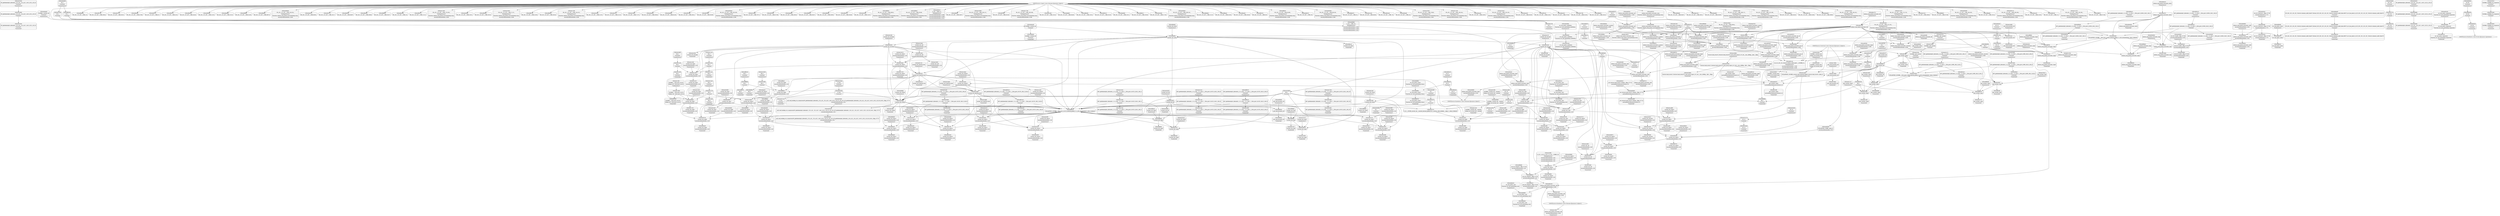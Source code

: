 digraph {
	CE0x4e23060 [shape=record,shape=Mrecord,label="{CE0x4e23060|i8*_getelementptr_inbounds_(_25_x_i8_,_25_x_i8_*_.str3,_i32_0,_i32_0)|*Constant*}"]
	CE0x4e35080 [shape=record,shape=Mrecord,label="{CE0x4e35080|current_sid:_tmp7|security/selinux/hooks.c,218|*SummSource*}"]
	CE0x46ebfd0 [shape=record,shape=Mrecord,label="{CE0x46ebfd0|80:_i32,_112:_i8*,_:_CRE_10,11_}"]
	CE0x4df8d10 [shape=record,shape=Mrecord,label="{CE0x4df8d10|80:_i32,_112:_i8*,_:_CRE_55,56_}"]
	CE0x4e1f170 [shape=record,shape=Mrecord,label="{CE0x4e1f170|0:_i8,_:_GCMR_current_sid.__warned_internal_global_i8_0,_section_.data.unlikely_,_align_1:_elem_0:default:}"]
	CE0x4e02060 [shape=record,shape=Mrecord,label="{CE0x4e02060|80:_i32,_112:_i8*,_:_CRE_17,18_}"]
	CE0x4e094f0 [shape=record,shape=Mrecord,label="{CE0x4e094f0|selinux_msg_queue_associate:_bb|*SummSink*}"]
	CE0x4e0d9a0 [shape=record,shape=Mrecord,label="{CE0x4e0d9a0|80:_i32,_112:_i8*,_:_CRE_208,216_|*MultipleSource*|Function::selinux_msg_queue_associate&Arg::msq::|security/selinux/hooks.c,5186}"]
	CE0x4e36d40 [shape=record,shape=Mrecord,label="{CE0x4e36d40|current_sid:_tmp23|security/selinux/hooks.c,218|*SummSink*}"]
	CE0x4dfbd90 [shape=record,shape=Mrecord,label="{CE0x4dfbd90|80:_i32,_112:_i8*,_:_CRE_12,13_}"]
	CE0x4e763a0 [shape=record,shape=Mrecord,label="{CE0x4e763a0|COLLAPSED:_GCMRE___llvm_gcov_ctr98_internal_global_2_x_i64_zeroinitializer:_elem_0:default:}"]
	CE0x4e24e50 [shape=record,shape=Mrecord,label="{CE0x4e24e50|_call_void_mcount()_#3|*SummSink*}"]
	CE0x4dfeec0 [shape=record,shape=Mrecord,label="{CE0x4dfeec0|i64*_getelementptr_inbounds_(_2_x_i64_,_2_x_i64_*___llvm_gcov_ctr304,_i64_0,_i64_1)|*Constant*|*SummSource*}"]
	CE0x4df8ae0 [shape=record,shape=Mrecord,label="{CE0x4df8ae0|80:_i32,_112:_i8*,_:_CRE_53,54_}"]
	CE0x4e0b100 [shape=record,shape=Mrecord,label="{CE0x4e0b100|selinux_msg_queue_associate:_call|security/selinux/hooks.c,5184}"]
	CE0x4dff2b0 [shape=record,shape=Mrecord,label="{CE0x4dff2b0|current_sid:_tmp9|security/selinux/hooks.c,218}"]
	CE0x4e12c80 [shape=record,shape=Mrecord,label="{CE0x4e12c80|selinux_msg_queue_associate:_call|security/selinux/hooks.c,5184|*SummSource*}"]
	CE0x4e1fa20 [shape=record,shape=Mrecord,label="{CE0x4e1fa20|get_current:_tmp}"]
	CE0x4df22a0 [shape=record,shape=Mrecord,label="{CE0x4df22a0|selinux_msg_queue_associate:_security|security/selinux/hooks.c,5186|*SummSink*}"]
	CE0x4e369f0 [shape=record,shape=Mrecord,label="{CE0x4e369f0|current_sid:_tmp23|security/selinux/hooks.c,218}"]
	CE0x4e1b240 [shape=record,shape=Mrecord,label="{CE0x4e1b240|i32_22|*Constant*|*SummSource*}"]
	CE0x4e33720 [shape=record,shape=Mrecord,label="{CE0x4e33720|i1_true|*Constant*|*SummSink*}"]
	CE0x4df4bc0 [shape=record,shape=Mrecord,label="{CE0x4df4bc0|current_sid:_tmp12|security/selinux/hooks.c,218}"]
	CE0x4dfae00 [shape=record,shape=Mrecord,label="{CE0x4dfae00|80:_i32,_112:_i8*,_:_CRE_45,46_}"]
	CE0x4df1f50 [shape=record,shape=Mrecord,label="{CE0x4df1f50|i8_4|*Constant*|*SummSource*}"]
	CE0x4e41510 [shape=record,shape=Mrecord,label="{CE0x4e41510|current_sid:_tmp17|security/selinux/hooks.c,218}"]
	CE0x4df9d30 [shape=record,shape=Mrecord,label="{CE0x4df9d30|selinux_msg_queue_associate:_tmp1|*SummSink*}"]
	CE0x4e1a7d0 [shape=record,shape=Mrecord,label="{CE0x4e1a7d0|current_sid:_cred|security/selinux/hooks.c,218|*SummSink*}"]
	CE0x4df4220 [shape=record,shape=Mrecord,label="{CE0x4df4220|80:_i32,_112:_i8*,_:_CRE_8,9_}"]
	CE0x4def3e0 [shape=record,shape=Mrecord,label="{CE0x4def3e0|selinux_msg_queue_associate:_q_perm1|security/selinux/hooks.c,5189|*SummSource*}"]
	CE0x4e35470 [shape=record,shape=Mrecord,label="{CE0x4e35470|i64*_getelementptr_inbounds_(_2_x_i64_,_2_x_i64_*___llvm_gcov_ctr98,_i64_0,_i64_1)|*Constant*}"]
	CE0x4e33970 [shape=record,shape=Mrecord,label="{CE0x4e33970|current_sid:_tmp15|security/selinux/hooks.c,218}"]
	CE0x4e3c560 [shape=record,shape=Mrecord,label="{CE0x4e3c560|current_sid:_do.end|*SummSink*}"]
	CE0x4dffa50 [shape=record,shape=Mrecord,label="{CE0x4dffa50|80:_i32,_112:_i8*,_:_CRE_84,88_|*MultipleSource*|Function::selinux_msg_queue_associate&Arg::msq::|security/selinux/hooks.c,5186}"]
	CE0x4e10cb0 [shape=record,shape=Mrecord,label="{CE0x4e10cb0|80:_i32,_112:_i8*,_:_CRE_112,120_|*MultipleSource*|Function::selinux_msg_queue_associate&Arg::msq::|security/selinux/hooks.c,5186}"]
	CE0x4e363d0 [shape=record,shape=Mrecord,label="{CE0x4e363d0|COLLAPSED:_CMRE:_elem_0::|security/selinux/hooks.c,218}"]
	CE0x4dfc530 [shape=record,shape=Mrecord,label="{CE0x4dfc530|i64_1|*Constant*}"]
	CE0x64a96c0 [shape=record,shape=Mrecord,label="{CE0x64a96c0|selinux_msg_queue_associate:_q_perm|security/selinux/hooks.c,5186|*SummSink*}"]
	CE0x4e15030 [shape=record,shape=Mrecord,label="{CE0x4e15030|i64_4|*Constant*|*SummSource*}"]
	CE0x4e35570 [shape=record,shape=Mrecord,label="{CE0x4e35570|i64*_getelementptr_inbounds_(_2_x_i64_,_2_x_i64_*___llvm_gcov_ctr98,_i64_0,_i64_1)|*Constant*|*SummSource*}"]
	CE0x4e07d70 [shape=record,shape=Mrecord,label="{CE0x4e07d70|GLOBAL:_get_current|*Constant*|*SummSource*}"]
	CE0x4def090 [shape=record,shape=Mrecord,label="{CE0x4def090|selinux_msg_queue_associate:_q_perm1|security/selinux/hooks.c,5189}"]
	CE0x4dfd5c0 [shape=record,shape=Mrecord,label="{CE0x4dfd5c0|avc_has_perm:_entry|*SummSink*}"]
	CE0x4e14ac0 [shape=record,shape=Mrecord,label="{CE0x4e14ac0|current_sid:_tobool1|security/selinux/hooks.c,218}"]
	CE0x4e008d0 [shape=record,shape=Mrecord,label="{CE0x4e008d0|current_sid:_tmp6|security/selinux/hooks.c,218|*SummSource*}"]
	CE0x4e03af0 [shape=record,shape=Mrecord,label="{CE0x4e03af0|_ret_i32_%retval.0,_!dbg_!27728|security/selinux/avc.c,775}"]
	CE0x4e027f0 [shape=record,shape=Mrecord,label="{CE0x4e027f0|current_sid:_tmp16|security/selinux/hooks.c,218}"]
	CE0x4defef0 [shape=record,shape=Mrecord,label="{CE0x4defef0|i32_3|*Constant*|*SummSink*}"]
	CE0x4e00b70 [shape=record,shape=Mrecord,label="{CE0x4e00b70|80:_i32,_112:_i8*,_:_CRE_5,6_}"]
	CE0x4e23ab0 [shape=record,shape=Mrecord,label="{CE0x4e23ab0|i32_218|*Constant*|*SummSource*}"]
	CE0x4df9f90 [shape=record,shape=Mrecord,label="{CE0x4df9f90|i64_1|*Constant*|*SummSink*}"]
	CE0x4e00080 [shape=record,shape=Mrecord,label="{CE0x4e00080|80:_i32,_112:_i8*,_:_CRE_96,100_|*MultipleSource*|Function::selinux_msg_queue_associate&Arg::msq::|security/selinux/hooks.c,5186}"]
	CE0x4e1e4f0 [shape=record,shape=Mrecord,label="{CE0x4e1e4f0|i64*_getelementptr_inbounds_(_11_x_i64_,_11_x_i64_*___llvm_gcov_ctr125,_i64_0,_i64_0)|*Constant*|*SummSink*}"]
	CE0x4e20700 [shape=record,shape=Mrecord,label="{CE0x4e20700|current_sid:_tmp|*SummSink*}"]
	CE0x4df4d40 [shape=record,shape=Mrecord,label="{CE0x4df4d40|current_sid:_tmp12|security/selinux/hooks.c,218|*SummSource*}"]
	CE0x4dff140 [shape=record,shape=Mrecord,label="{CE0x4dff140|i64_5|*Constant*|*SummSource*}"]
	CE0x4e0e030 [shape=record,shape=Mrecord,label="{CE0x4e0e030|selinux_msg_queue_associate:_security|security/selinux/hooks.c,5186|*SummSource*}"]
	CE0x61ceb10 [shape=record,shape=Mrecord,label="{CE0x61ceb10|selinux_msg_queue_associate:_msq|Function::selinux_msg_queue_associate&Arg::msq::|*SummSink*}"]
	CE0x4e1a2b0 [shape=record,shape=Mrecord,label="{CE0x4e1a2b0|i32_78|*Constant*}"]
	CE0x4e21d50 [shape=record,shape=Mrecord,label="{CE0x4e21d50|current_sid:_call|security/selinux/hooks.c,218}"]
	CE0x4e23340 [shape=record,shape=Mrecord,label="{CE0x4e23340|i8*_getelementptr_inbounds_(_25_x_i8_,_25_x_i8_*_.str3,_i32_0,_i32_0)|*Constant*|*SummSink*}"]
	CE0x4e15c40 [shape=record,shape=Mrecord,label="{CE0x4e15c40|i64_2|*Constant*}"]
	"CONST[source:1(input),value:2(dynamic)][purpose:{object}]"
	CE0x4e42da0 [shape=record,shape=Mrecord,label="{CE0x4e42da0|current_sid:_tmp13|security/selinux/hooks.c,218}"]
	CE0x4dfa900 [shape=record,shape=Mrecord,label="{CE0x4dfa900|current_sid:_entry}"]
	CE0x4e056b0 [shape=record,shape=Mrecord,label="{CE0x4e056b0|selinux_msg_queue_associate:_ipc_id|security/selinux/hooks.c,5189}"]
	CE0x4e1f350 [shape=record,shape=Mrecord,label="{CE0x4e1f350|current_sid:_tmp8|security/selinux/hooks.c,218|*SummSource*}"]
	CE0x4dfaa10 [shape=record,shape=Mrecord,label="{CE0x4dfaa10|current_sid:_entry|*SummSink*}"]
	CE0x6d6e970 [shape=record,shape=Mrecord,label="{CE0x6d6e970|80:_i32,_112:_i8*,_:_CRE_0,1_}"]
	CE0x4e01440 [shape=record,shape=Mrecord,label="{CE0x4e01440|80:_i32,_112:_i8*,_:_CRE_49,50_}"]
	CE0x4df2980 [shape=record,shape=Mrecord,label="{CE0x4df2980|avc_has_perm:_tsid|Function::avc_has_perm&Arg::tsid::|*SummSink*}"]
	CE0x4e20790 [shape=record,shape=Mrecord,label="{CE0x4e20790|i64*_getelementptr_inbounds_(_11_x_i64_,_11_x_i64_*___llvm_gcov_ctr125,_i64_0,_i64_1)|*Constant*|*SummSink*}"]
	CE0x4df4160 [shape=record,shape=Mrecord,label="{CE0x4df4160|80:_i32,_112:_i8*,_:_CRE_7,8_}"]
	CE0x4e00ad0 [shape=record,shape=Mrecord,label="{CE0x4e00ad0|80:_i32,_112:_i8*,_:_CRE_4,5_}"]
	CE0x4df5ae0 [shape=record,shape=Mrecord,label="{CE0x4df5ae0|current_sid:_tmp3|*SummSink*}"]
	CE0x4e1c030 [shape=record,shape=Mrecord,label="{CE0x4e1c030|i64_2|*Constant*|*SummSink*}"]
	CE0x4e1aae0 [shape=record,shape=Mrecord,label="{CE0x4e1aae0|COLLAPSED:_GCMRE_current_task_external_global_%struct.task_struct*:_elem_0::|security/selinux/hooks.c,218}"]
	CE0x4e139c0 [shape=record,shape=Mrecord,label="{CE0x4e139c0|80:_i32,_112:_i8*,_:_CRE_76,80_|*MultipleSource*|Function::selinux_msg_queue_associate&Arg::msq::|security/selinux/hooks.c,5186}"]
	CE0x4df2dc0 [shape=record,shape=Mrecord,label="{CE0x4df2dc0|i16_27|*Constant*|*SummSink*}"]
	CE0x4e033f0 [shape=record,shape=Mrecord,label="{CE0x4e033f0|_call_void_lockdep_rcu_suspicious(i8*_getelementptr_inbounds_(_25_x_i8_,_25_x_i8_*_.str3,_i32_0,_i32_0),_i32_218,_i8*_getelementptr_inbounds_(_45_x_i8_,_45_x_i8_*_.str12,_i32_0,_i32_0))_#10,_!dbg_!27727|security/selinux/hooks.c,218|*SummSink*}"]
	CE0x4e0a4a0 [shape=record,shape=Mrecord,label="{CE0x4e0a4a0|selinux_msg_queue_associate:_tmp3|*SummSink*}"]
	CE0x4e11250 [shape=record,shape=Mrecord,label="{CE0x4e11250|80:_i32,_112:_i8*,_:_CRE_136,144_|*MultipleSource*|Function::selinux_msg_queue_associate&Arg::msq::|security/selinux/hooks.c,5186}"]
	CE0x4e42060 [shape=record,shape=Mrecord,label="{CE0x4e42060|current_sid:_tmp18|security/selinux/hooks.c,218|*SummSink*}"]
	CE0x4e13f80 [shape=record,shape=Mrecord,label="{CE0x4e13f80|current_sid:_call4|security/selinux/hooks.c,218|*SummSource*}"]
	CE0x4dfc410 [shape=record,shape=Mrecord,label="{CE0x4dfc410|i64*_getelementptr_inbounds_(_2_x_i64_,_2_x_i64_*___llvm_gcov_ctr304,_i64_0,_i64_0)|*Constant*|*SummSource*}"]
	CE0x4e03310 [shape=record,shape=Mrecord,label="{CE0x4e03310|_call_void_lockdep_rcu_suspicious(i8*_getelementptr_inbounds_(_25_x_i8_,_25_x_i8_*_.str3,_i32_0,_i32_0),_i32_218,_i8*_getelementptr_inbounds_(_45_x_i8_,_45_x_i8_*_.str12,_i32_0,_i32_0))_#10,_!dbg_!27727|security/selinux/hooks.c,218}"]
	CE0x4e06a40 [shape=record,shape=Mrecord,label="{CE0x4e06a40|selinux_msg_queue_associate:_tmp7|security/selinux/hooks.c,5191|*SummSource*}"]
	CE0x4e0cae0 [shape=record,shape=Mrecord,label="{CE0x4e0cae0|80:_i32,_112:_i8*,_:_CRE_19,20_}"]
	CE0x4e3c3a0 [shape=record,shape=Mrecord,label="{CE0x4e3c3a0|current_sid:_do.end}"]
	CE0x4e10ec0 [shape=record,shape=Mrecord,label="{CE0x4e10ec0|80:_i32,_112:_i8*,_:_CRE_120,128_|*MultipleSource*|Function::selinux_msg_queue_associate&Arg::msq::|security/selinux/hooks.c,5186}"]
	CE0x4dec180 [shape=record,shape=Mrecord,label="{CE0x4dec180|selinux_msg_queue_associate:_bb}"]
	CE0x4e02ef0 [shape=record,shape=Mrecord,label="{CE0x4e02ef0|i8_1|*Constant*|*SummSource*}"]
	CE0x4e0acd0 [shape=record,shape=Mrecord,label="{CE0x4e0acd0|80:_i32,_112:_i8*,_:_CRE_62,63_}"]
	CE0x4e1bf50 [shape=record,shape=Mrecord,label="{CE0x4e1bf50|i64_2|*Constant*|*SummSource*}"]
	CE0x4e40e20 [shape=record,shape=Mrecord,label="{CE0x4e40e20|i8*_getelementptr_inbounds_(_45_x_i8_,_45_x_i8_*_.str12,_i32_0,_i32_0)|*Constant*|*SummSource*}"]
	CE0x4e223f0 [shape=record,shape=Mrecord,label="{CE0x4e223f0|get_current:_tmp4|./arch/x86/include/asm/current.h,14|*SummSink*}"]
	CE0x4df7ec0 [shape=record,shape=Mrecord,label="{CE0x4df7ec0|80:_i32,_112:_i8*,_:_CRE_41,42_}"]
	CE0x4df2b20 [shape=record,shape=Mrecord,label="{CE0x4df2b20|i16_27|*Constant*}"]
	CE0x4e42e80 [shape=record,shape=Mrecord,label="{CE0x4e42e80|current_sid:_tmp13|security/selinux/hooks.c,218|*SummSink*}"]
	CE0x4e15970 [shape=record,shape=Mrecord,label="{CE0x4e15970|current_sid:_tobool|security/selinux/hooks.c,218|*SummSource*}"]
	CE0x4dee540 [shape=record,shape=Mrecord,label="{CE0x4dee540|80:_i32,_112:_i8*,_:_CRE_27,28_}"]
	CE0x4e0ede0 [shape=record,shape=Mrecord,label="{CE0x4e0ede0|GLOBAL:_current_sid|*Constant*|*SummSource*}"]
	CE0x4e3c260 [shape=record,shape=Mrecord,label="{CE0x4e3c260|current_sid:_do.body|*SummSource*}"]
	CE0x4e38b90 [shape=record,shape=Mrecord,label="{CE0x4e38b90|get_current:_bb}"]
	CE0x4e017d0 [shape=record,shape=Mrecord,label="{CE0x4e017d0|80:_i32,_112:_i8*,_:_CRE_52,53_}"]
	CE0x4e07f40 [shape=record,shape=Mrecord,label="{CE0x4e07f40|GLOBAL:_get_current|*Constant*|*SummSink*}"]
	CE0x4dfefd0 [shape=record,shape=Mrecord,label="{CE0x4dfefd0|i64_4|*Constant*|*SummSink*}"]
	CE0x4dfb650 [shape=record,shape=Mrecord,label="{CE0x4dfb650|80:_i32,_112:_i8*,_:_CRE_24,25_}"]
	CE0x4e3c8a0 [shape=record,shape=Mrecord,label="{CE0x4e3c8a0|GLOBAL:_current_task|Global_var:current_task|*SummSource*}"]
	CE0x4e02600 [shape=record,shape=Mrecord,label="{CE0x4e02600|COLLAPSED:_GCMRE___llvm_gcov_ctr304_internal_global_2_x_i64_zeroinitializer:_elem_0:default:}"]
	CE0x4e34f00 [shape=record,shape=Mrecord,label="{CE0x4e34f00|current_sid:_tmp7|security/selinux/hooks.c,218}"]
	CE0x4e21f70 [shape=record,shape=Mrecord,label="{CE0x4e21f70|current_sid:_tmp3}"]
	CE0x4e73b30 [shape=record,shape=Mrecord,label="{CE0x4e73b30|i64*_getelementptr_inbounds_(_2_x_i64_,_2_x_i64_*___llvm_gcov_ctr98,_i64_0,_i64_0)|*Constant*}"]
	CE0x4e0bfb0 [shape=record,shape=Mrecord,label="{CE0x4e0bfb0|current_sid:_if.then|*SummSource*}"]
	CE0x4e0c2d0 [shape=record,shape=Mrecord,label="{CE0x4e0c2d0|current_sid:_if.end|*SummSource*}"]
	CE0x4deb350 [shape=record,shape=Mrecord,label="{CE0x4deb350|current_sid:_tmp11|security/selinux/hooks.c,218}"]
	CE0x4e215b0 [shape=record,shape=Mrecord,label="{CE0x4e215b0|current_sid:_tmp5|security/selinux/hooks.c,218|*SummSource*}"]
	CE0x4e41940 [shape=record,shape=Mrecord,label="{CE0x4e41940|current_sid:_tmp17|security/selinux/hooks.c,218|*SummSink*}"]
	CE0x4e1a320 [shape=record,shape=Mrecord,label="{CE0x4e1a320|i32_78|*Constant*|*SummSink*}"]
	CE0x4df58d0 [shape=record,shape=Mrecord,label="{CE0x4df58d0|80:_i32,_112:_i8*,_:_CRE_36,37_}"]
	CE0x4e414a0 [shape=record,shape=Mrecord,label="{CE0x4e414a0|i64*_getelementptr_inbounds_(_11_x_i64_,_11_x_i64_*___llvm_gcov_ctr125,_i64_0,_i64_9)|*Constant*|*SummSink*}"]
	CE0x4e080d0 [shape=record,shape=Mrecord,label="{CE0x4e080d0|get_current:_entry|*SummSource*}"]
	CE0x4e1b7d0 [shape=record,shape=Mrecord,label="{CE0x4e1b7d0|%struct.task_struct*_(%struct.task_struct**)*_asm_movq_%gs:$_1:P_,$0_,_r,im,_dirflag_,_fpsr_,_flags_}"]
	CE0x4e20870 [shape=record,shape=Mrecord,label="{CE0x4e20870|current_sid:_tmp1}"]
	CE0x4e03980 [shape=record,shape=Mrecord,label="{CE0x4e03980|i32_(i32,_i32,_i16,_i32,_%struct.common_audit_data*)*_bitcast_(i32_(i32,_i32,_i16,_i32,_%struct.common_audit_data.495*)*_avc_has_perm_to_i32_(i32,_i32,_i16,_i32,_%struct.common_audit_data*)*)|*Constant*}"]
	CE0x4df02d0 [shape=record,shape=Mrecord,label="{CE0x4df02d0|selinux_msg_queue_associate:_tmp5|security/selinux/hooks.c,5186|*SummSource*}"]
	CE0x4e1b550 [shape=record,shape=Mrecord,label="{CE0x4e1b550|current_sid:_security|security/selinux/hooks.c,218}"]
	CE0x4e1a600 [shape=record,shape=Mrecord,label="{CE0x4e1a600|current_sid:_sid|security/selinux/hooks.c,220|*SummSource*}"]
	CE0x4dfc4c0 [shape=record,shape=Mrecord,label="{CE0x4dfc4c0|i64*_getelementptr_inbounds_(_2_x_i64_,_2_x_i64_*___llvm_gcov_ctr98,_i64_0,_i64_1)|*Constant*|*SummSink*}"]
	CE0x4df4eb0 [shape=record,shape=Mrecord,label="{CE0x4df4eb0|current_sid:_tmp12|security/selinux/hooks.c,218|*SummSink*}"]
	"CONST[source:0(mediator),value:2(dynamic)][purpose:{subject}]"
	"CONST[source:0(mediator),value:0(static)][purpose:{operation}]"
	CE0x4dee7e0 [shape=record,shape=Mrecord,label="{CE0x4dee7e0|80:_i32,_112:_i8*,_:_CRE_30,31_}"]
	CE0x4e54de0 [shape=record,shape=Mrecord,label="{CE0x4e54de0|i64*_getelementptr_inbounds_(_2_x_i64_,_2_x_i64_*___llvm_gcov_ctr98,_i64_0,_i64_0)|*Constant*|*SummSource*}"]
	CE0x4df9f20 [shape=record,shape=Mrecord,label="{CE0x4df9f20|i64_1|*Constant*|*SummSource*}"]
	CE0x4e1b9e0 [shape=record,shape=Mrecord,label="{CE0x4e1b9e0|%struct.task_struct*_(%struct.task_struct**)*_asm_movq_%gs:$_1:P_,$0_,_r,im,_dirflag_,_fpsr_,_flags_|*SummSink*}"]
	CE0x4de9550 [shape=record,shape=Mrecord,label="{CE0x4de9550|i32_64|*Constant*|*SummSink*}"]
	CE0x4e43090 [shape=record,shape=Mrecord,label="{CE0x4e43090|i64*_getelementptr_inbounds_(_11_x_i64_,_11_x_i64_*___llvm_gcov_ctr125,_i64_0,_i64_8)|*Constant*|*SummSink*}"]
	CE0x4e41d70 [shape=record,shape=Mrecord,label="{CE0x4e41d70|current_sid:_tmp18|security/selinux/hooks.c,218}"]
	CE0x4e343f0 [shape=record,shape=Mrecord,label="{CE0x4e343f0|current_sid:_bb|*SummSink*}"]
	CE0x4e14390 [shape=record,shape=Mrecord,label="{CE0x4e14390|GLOBAL:_get_current|*Constant*}"]
	CE0x4e23630 [shape=record,shape=Mrecord,label="{CE0x4e23630|GLOBAL:_lockdep_rcu_suspicious|*Constant*|*SummSink*}"]
	CE0x4dee6f0 [shape=record,shape=Mrecord,label="{CE0x4dee6f0|80:_i32,_112:_i8*,_:_CRE_29,30_}"]
	CE0x4e003a0 [shape=record,shape=Mrecord,label="{CE0x4e003a0|current_sid:_tmp5|security/selinux/hooks.c,218}"]
	CE0x4df91b0 [shape=record,shape=Mrecord,label="{CE0x4df91b0|i32_1|*Constant*}"]
	CE0x4e11990 [shape=record,shape=Mrecord,label="{CE0x4e11990|80:_i32,_112:_i8*,_:_CRE_168,172_|*MultipleSource*|Function::selinux_msg_queue_associate&Arg::msq::|security/selinux/hooks.c,5186}"]
	CE0x4e418d0 [shape=record,shape=Mrecord,label="{CE0x4e418d0|current_sid:_tmp17|security/selinux/hooks.c,218|*SummSource*}"]
	CE0x4dfdac0 [shape=record,shape=Mrecord,label="{CE0x4dfdac0|_ret_i32_%tmp24,_!dbg_!27742|security/selinux/hooks.c,220|*SummSink*}"]
	CE0x4de8ad0 [shape=record,shape=Mrecord,label="{CE0x4de8ad0|i32_(i32,_i32,_i16,_i32,_%struct.common_audit_data*)*_bitcast_(i32_(i32,_i32,_i16,_i32,_%struct.common_audit_data.495*)*_avc_has_perm_to_i32_(i32,_i32,_i16,_i32,_%struct.common_audit_data*)*)|*Constant*|*SummSource*}"]
	CE0x4e38980 [shape=record,shape=Mrecord,label="{CE0x4e38980|current_sid:_tmp24|security/selinux/hooks.c,220|*SummSink*}"]
	CE0x4e335b0 [shape=record,shape=Mrecord,label="{CE0x4e335b0|i1_true|*Constant*|*SummSource*}"]
	CE0x4e14ba0 [shape=record,shape=Mrecord,label="{CE0x4e14ba0|current_sid:_tobool1|security/selinux/hooks.c,218|*SummSource*}"]
	CE0x4de9300 [shape=record,shape=Mrecord,label="{CE0x4de9300|i32_64|*Constant*}"]
	CE0x4deee10 [shape=record,shape=Mrecord,label="{CE0x4deee10|selinux_msg_queue_associate:_entry|*SummSource*}"]
	CE0x4e21750 [shape=record,shape=Mrecord,label="{CE0x4e21750|current_sid:_tmp5|security/selinux/hooks.c,218|*SummSink*}"]
	CE0x4e73800 [shape=record,shape=Mrecord,label="{CE0x4e73800|_call_void_mcount()_#3}"]
	CE0x4de9070 [shape=record,shape=Mrecord,label="{CE0x4de9070|avc_has_perm:_tclass|Function::avc_has_perm&Arg::tclass::|*SummSink*}"]
	CE0x4e433f0 [shape=record,shape=Mrecord,label="{CE0x4e433f0|current_sid:_tmp14|security/selinux/hooks.c,218|*SummSource*}"]
	CE0x4e115d0 [shape=record,shape=Mrecord,label="{CE0x4e115d0|80:_i32,_112:_i8*,_:_CRE_152,160_|*MultipleSource*|Function::selinux_msg_queue_associate&Arg::msq::|security/selinux/hooks.c,5186}"]
	CE0x4df1dc0 [shape=record,shape=Mrecord,label="{CE0x4df1dc0|i8_4|*Constant*}"]
	CE0x4df8be0 [shape=record,shape=Mrecord,label="{CE0x4df8be0|80:_i32,_112:_i8*,_:_CRE_54,55_}"]
	CE0x4dfef60 [shape=record,shape=Mrecord,label="{CE0x4dfef60|selinux_msg_queue_associate:_ad|security/selinux/hooks.c, 5183|*SummSink*}"]
	CE0x4dfb360 [shape=record,shape=Mrecord,label="{CE0x4dfb360|get_current:_tmp1|*SummSource*}"]
	CE0x4df57e0 [shape=record,shape=Mrecord,label="{CE0x4df57e0|80:_i32,_112:_i8*,_:_CRE_35,36_}"]
	CE0x61ceb80 [shape=record,shape=Mrecord,label="{CE0x61ceb80|selinux_msg_queue_associate:_q_perm|security/selinux/hooks.c,5186}"]
	CE0x4e04b80 [shape=record,shape=Mrecord,label="{CE0x4e04b80|_ret_i32_%call3,_!dbg_!27729|security/selinux/hooks.c,5191|*SummSink*}"]
	CE0x4df9870 [shape=record,shape=Mrecord,label="{CE0x4df9870|COLLAPSED:_GCMRE___llvm_gcov_ctr125_internal_global_11_x_i64_zeroinitializer:_elem_0:default:}"]
	CE0x4e03060 [shape=record,shape=Mrecord,label="{CE0x4e03060|i8_1|*Constant*|*SummSink*}"]
	CE0x4e23490 [shape=record,shape=Mrecord,label="{CE0x4e23490|GLOBAL:_lockdep_rcu_suspicious|*Constant*}"]
	CE0x4e13ba0 [shape=record,shape=Mrecord,label="{CE0x4e13ba0|80:_i32,_112:_i8*,_:_CRE_80,84_|*MultipleSource*|Function::selinux_msg_queue_associate&Arg::msq::|security/selinux/hooks.c,5186}"]
	CE0x4dec270 [shape=record,shape=Mrecord,label="{CE0x4dec270|selinux_msg_queue_associate:_bb|*SummSource*}"]
	CE0x4e063a0 [shape=record,shape=Mrecord,label="{CE0x4e063a0|selinux_msg_queue_associate:_call3|security/selinux/hooks.c,5191}"]
	CE0x4defd70 [shape=record,shape=Mrecord,label="{CE0x4defd70|i32_3|*Constant*|*SummSource*}"]
	CE0x4e3ead0 [shape=record,shape=Mrecord,label="{CE0x4e3ead0|current_sid:_tmp20|security/selinux/hooks.c,218|*SummSink*}"]
	CE0x4e1fef0 [shape=record,shape=Mrecord,label="{CE0x4e1fef0|0:_i32,_4:_i32,_8:_i32,_12:_i32,_:_CMRE_4,8_|*MultipleSource*|security/selinux/hooks.c,218|security/selinux/hooks.c,218|security/selinux/hooks.c,220}"]
	CE0x4e0a940 [shape=record,shape=Mrecord,label="{CE0x4e0a940|80:_i32,_112:_i8*,_:_CRE_59,60_}"]
	CE0x4e22570 [shape=record,shape=Mrecord,label="{CE0x4e22570|current_sid:_tmp1|*SummSource*}"]
	CE0x4e10a10 [shape=record,shape=Mrecord,label="{CE0x4e10a10|80:_i32,_112:_i8*,_:_CRE_100,102_|*MultipleSource*|Function::selinux_msg_queue_associate&Arg::msq::|security/selinux/hooks.c,5186}"]
	CE0x4e0ec80 [shape=record,shape=Mrecord,label="{CE0x4e0ec80|GLOBAL:_current_sid|*Constant*}"]
	CE0x4e11b70 [shape=record,shape=Mrecord,label="{CE0x4e11b70|80:_i32,_112:_i8*,_:_CRE_172,176_|*MultipleSource*|Function::selinux_msg_queue_associate&Arg::msq::|security/selinux/hooks.c,5186}"]
	CE0x4e41140 [shape=record,shape=Mrecord,label="{CE0x4e41140|i64*_getelementptr_inbounds_(_11_x_i64_,_11_x_i64_*___llvm_gcov_ctr125,_i64_0,_i64_9)|*Constant*}"]
	CE0x4e01310 [shape=record,shape=Mrecord,label="{CE0x4e01310|80:_i32,_112:_i8*,_:_CRE_48,49_}"]
	CE0x4e02d70 [shape=record,shape=Mrecord,label="{CE0x4e02d70|i8_1|*Constant*}"]
	CE0x4e1c130 [shape=record,shape=Mrecord,label="{CE0x4e1c130|i64_3|*Constant*|*SummSource*}"]
	CE0x4e34330 [shape=record,shape=Mrecord,label="{CE0x4e34330|current_sid:_bb|*SummSource*}"]
	CE0x4e351b0 [shape=record,shape=Mrecord,label="{CE0x4e351b0|current_sid:_tmp7|security/selinux/hooks.c,218|*SummSink*}"]
	CE0x4e04fc0 [shape=record,shape=Mrecord,label="{CE0x4e04fc0|selinux_msg_queue_associate:_u|security/selinux/hooks.c,5189}"]
	CE0x4e214f0 [shape=record,shape=Mrecord,label="{CE0x4e214f0|GLOBAL:___llvm_gcov_ctr125|Global_var:__llvm_gcov_ctr125|*SummSource*}"]
	CE0x4e0f420 [shape=record,shape=Mrecord,label="{CE0x4e0f420|selinux_msg_queue_associate:_msq|Function::selinux_msg_queue_associate&Arg::msq::|*SummSource*}"]
	CE0x4def510 [shape=record,shape=Mrecord,label="{CE0x4def510|selinux_msg_queue_associate:_key|security/selinux/hooks.c,5189|*SummSink*}"]
	CE0x4e1e630 [shape=record,shape=Mrecord,label="{CE0x4e1e630|current_sid:_land.lhs.true2|*SummSource*}"]
	CE0x4e0e0a0 [shape=record,shape=Mrecord,label="{CE0x4e0e0a0|selinux_msg_queue_associate:_security|security/selinux/hooks.c,5186}"]
	CE0x4deb0f0 [shape=record,shape=Mrecord,label="{CE0x4deb0f0|current_sid:_tmp10|security/selinux/hooks.c,218|*SummSink*}"]
	CE0x4dfb060 [shape=record,shape=Mrecord,label="{CE0x4dfb060|80:_i32,_112:_i8*,_:_CRE_47,48_}"]
	CE0x4e0d400 [shape=record,shape=Mrecord,label="{CE0x4e0d400|80:_i32,_112:_i8*,_:_CRE_184,192_|*MultipleSource*|Function::selinux_msg_queue_associate&Arg::msq::|security/selinux/hooks.c,5186}"]
	CE0x4dfbe80 [shape=record,shape=Mrecord,label="{CE0x4dfbe80|80:_i32,_112:_i8*,_:_CRE_13,14_}"]
	CE0x4e03380 [shape=record,shape=Mrecord,label="{CE0x4e03380|_call_void_lockdep_rcu_suspicious(i8*_getelementptr_inbounds_(_25_x_i8_,_25_x_i8_*_.str3,_i32_0,_i32_0),_i32_218,_i8*_getelementptr_inbounds_(_45_x_i8_,_45_x_i8_*_.str12,_i32_0,_i32_0))_#10,_!dbg_!27727|security/selinux/hooks.c,218|*SummSource*}"]
	CE0x4e1ac60 [shape=record,shape=Mrecord,label="{CE0x4e1ac60|current_sid:_tmp21|security/selinux/hooks.c,218}"]
	CE0x4e02b40 [shape=record,shape=Mrecord,label="{CE0x4e02b40|current_sid:_tmp16|security/selinux/hooks.c,218|*SummSink*}"]
	CE0x4e41bd0 [shape=record,shape=Mrecord,label="{CE0x4e41bd0|current_sid:_tmp19|security/selinux/hooks.c,218|*SummSource*}"]
	CE0x4e0d710 [shape=record,shape=Mrecord,label="{CE0x4e0d710|80:_i32,_112:_i8*,_:_CRE_200,208_|*MultipleSource*|Function::selinux_msg_queue_associate&Arg::msq::|security/selinux/hooks.c,5186}"]
	CE0x4e1ad90 [shape=record,shape=Mrecord,label="{CE0x4e1ad90|current_sid:_tmp21|security/selinux/hooks.c,218|*SummSource*}"]
	CE0x4e15bd0 [shape=record,shape=Mrecord,label="{CE0x4e15bd0|current_sid:_tmp10|security/selinux/hooks.c,218}"]
	"CONST[source:2(external),value:2(dynamic)][purpose:{subject}]"
	CE0x4e51cd0 [shape=record,shape=Mrecord,label="{CE0x4e51cd0|get_current:_tmp3|*SummSink*}"]
	CE0x4e3cb70 [shape=record,shape=Mrecord,label="{CE0x4e3cb70|current_sid:_land.lhs.true|*SummSink*}"]
	CE0x4dfde50 [shape=record,shape=Mrecord,label="{CE0x4dfde50|current_sid:_tmp2}"]
	CE0x4e00f00 [shape=record,shape=Mrecord,label="{CE0x4e00f00|GLOBAL:_current_sid.__warned|Global_var:current_sid.__warned}"]
	CE0x4e0ca20 [shape=record,shape=Mrecord,label="{CE0x4e0ca20|80:_i32,_112:_i8*,_:_CRE_18,19_}"]
	CE0x4e158a0 [shape=record,shape=Mrecord,label="{CE0x4e158a0|current_sid:_tobool|security/selinux/hooks.c,218}"]
	CE0x4e09240 [shape=record,shape=Mrecord,label="{CE0x4e09240|80:_i32,_112:_i8*,_:_CRE_1,2_}"]
	CE0x4dfa000 [shape=record,shape=Mrecord,label="{CE0x4dfa000|i64_1|*Constant*}"]
	CE0x4e11070 [shape=record,shape=Mrecord,label="{CE0x4e11070|80:_i32,_112:_i8*,_:_CRE_128,136_|*MultipleSource*|Function::selinux_msg_queue_associate&Arg::msq::|security/selinux/hooks.c,5186}"]
	CE0x4e212a0 [shape=record,shape=Mrecord,label="{CE0x4e212a0|i64_0|*Constant*|*SummSource*}"]
	CE0x4e0d220 [shape=record,shape=Mrecord,label="{CE0x4e0d220|i32_0|*Constant*|*SummSource*}"]
	CE0x4df8f70 [shape=record,shape=Mrecord,label="{CE0x4df8f70|80:_i32,_112:_i8*,_:_CRE_57,58_}"]
	CE0x64a9730 [shape=record,shape=Mrecord,label="{CE0x64a9730|selinux_msg_queue_associate:_q_perm|security/selinux/hooks.c,5186|*SummSource*}"]
	CE0x4e137f0 [shape=record,shape=Mrecord,label="{CE0x4e137f0|i32_10|*Constant*}"]
	CE0x4e04080 [shape=record,shape=Mrecord,label="{CE0x4e04080|avc_has_perm:_auditdata|Function::avc_has_perm&Arg::auditdata::|*SummSource*}"]
	CE0x6d6e9e0 [shape=record,shape=Mrecord,label="{CE0x6d6e9e0|80:_i32,_112:_i8*,_:_CRE_2,3_}"]
	CE0x4e1c410 [shape=record,shape=Mrecord,label="{CE0x4e1c410|current_sid:_tmp4|security/selinux/hooks.c,218|*SummSink*}"]
	CE0x4e1ef20 [shape=record,shape=Mrecord,label="{CE0x4e1ef20|current_sid:_tmp8|security/selinux/hooks.c,218}"]
	CE0x4dff860 [shape=record,shape=Mrecord,label="{CE0x4dff860|selinux_msg_queue_associate:_tmp2|*SummSource*}"]
	CE0x4e1c1a0 [shape=record,shape=Mrecord,label="{CE0x4e1c1a0|i64_3|*Constant*|*SummSink*}"]
	CE0x4e0de50 [shape=record,shape=Mrecord,label="{CE0x4e0de50|selinux_msg_queue_associate:_type|security/selinux/hooks.c,5188|*SummSink*}"]
	CE0x4e41ef0 [shape=record,shape=Mrecord,label="{CE0x4e41ef0|current_sid:_tmp18|security/selinux/hooks.c,218|*SummSource*}"]
	CE0x4e15740 [shape=record,shape=Mrecord,label="{CE0x4e15740|current_sid:_tobool|security/selinux/hooks.c,218|*SummSink*}"]
	CE0x4de8f60 [shape=record,shape=Mrecord,label="{CE0x4de8f60|avc_has_perm:_tclass|Function::avc_has_perm&Arg::tclass::}"]
	CE0x4df7ce0 [shape=record,shape=Mrecord,label="{CE0x4df7ce0|80:_i32,_112:_i8*,_:_CRE_39,40_}"]
	CE0x4e01570 [shape=record,shape=Mrecord,label="{CE0x4e01570|80:_i32,_112:_i8*,_:_CRE_50,51_}"]
	CE0x4df2f00 [shape=record,shape=Mrecord,label="{CE0x4df2f00|selinux_msg_queue_associate:_tmp4|security/selinux/hooks.c,5186|*SummSource*}"]
	CE0x4de93e0 [shape=record,shape=Mrecord,label="{CE0x4de93e0|i32_64|*Constant*|*SummSource*}"]
	CE0x4e3c300 [shape=record,shape=Mrecord,label="{CE0x4e3c300|current_sid:_do.body|*SummSink*}"]
	CE0x4e73900 [shape=record,shape=Mrecord,label="{CE0x4e73900|_call_void_mcount()_#3|*SummSource*}"]
	CE0x4e0dce0 [shape=record,shape=Mrecord,label="{CE0x4e0dce0|i32_10|*Constant*|*SummSource*}"]
	CE0x4e235c0 [shape=record,shape=Mrecord,label="{CE0x4e235c0|GLOBAL:_lockdep_rcu_suspicious|*Constant*|*SummSource*}"]
	CE0x4dfa480 [shape=record,shape=Mrecord,label="{CE0x4dfa480|80:_i32,_112:_i8*,_:_CRE_67,68_}"]
	CE0x4e0a430 [shape=record,shape=Mrecord,label="{CE0x4e0a430|selinux_msg_queue_associate:_tmp3|*SummSource*}"]
	CE0x4e03b60 [shape=record,shape=Mrecord,label="{CE0x4e03b60|avc_has_perm:_requested|Function::avc_has_perm&Arg::requested::}"]
	CE0x4e0fc50 [shape=record,shape=Mrecord,label="{CE0x4e0fc50|selinux_msg_queue_associate:_ad|security/selinux/hooks.c, 5183|*SummSource*}"]
	CE0x4e367c0 [shape=record,shape=Mrecord,label="{CE0x4e367c0|current_sid:_tmp22|security/selinux/hooks.c,218|*SummSink*}"]
	CE0x4e00c10 [shape=record,shape=Mrecord,label="{CE0x4e00c10|80:_i32,_112:_i8*,_:_CRE_6,7_}"]
	CE0x4df4310 [shape=record,shape=Mrecord,label="{CE0x4df4310|80:_i32,_112:_i8*,_:_CRE_9,10_}"]
	CE0x4dff3e0 [shape=record,shape=Mrecord,label="{CE0x4dff3e0|current_sid:_tmp9|security/selinux/hooks.c,218|*SummSource*}"]
	CE0x4e1b110 [shape=record,shape=Mrecord,label="{CE0x4e1b110|i32_22|*Constant*}"]
	CE0x4dfdec0 [shape=record,shape=Mrecord,label="{CE0x4dfdec0|current_sid:_tmp2|*SummSource*}"]
	CE0x4e00290 [shape=record,shape=Mrecord,label="{CE0x4e00290|GLOBAL:___llvm_gcov_ctr125|Global_var:__llvm_gcov_ctr125|*SummSink*}"]
	CE0x4dff0d0 [shape=record,shape=Mrecord,label="{CE0x4dff0d0|i64_5|*Constant*}"]
	CE0x4dfacd0 [shape=record,shape=Mrecord,label="{CE0x4dfacd0|80:_i32,_112:_i8*,_:_CRE_44,45_}"]
	CE0x4e339e0 [shape=record,shape=Mrecord,label="{CE0x4e339e0|current_sid:_tmp15|security/selinux/hooks.c,218|*SummSource*}"]
	CE0x4e427d0 [shape=record,shape=Mrecord,label="{CE0x4e427d0|i64*_getelementptr_inbounds_(_11_x_i64_,_11_x_i64_*___llvm_gcov_ctr125,_i64_0,_i64_10)|*Constant*|*SummSource*}"]
	CE0x4e4d470 [shape=record,shape=Mrecord,label="{CE0x4e4d470|get_current:_tmp4|./arch/x86/include/asm/current.h,14}"]
	CE0x4df43b0 [shape=record,shape=Mrecord,label="{CE0x4df43b0|80:_i32,_112:_i8*,_:_CRE_22,23_}"]
	CE0x4e36550 [shape=record,shape=Mrecord,label="{CE0x4e36550|current_sid:_tmp22|security/selinux/hooks.c,218}"]
	CE0x4e51c10 [shape=record,shape=Mrecord,label="{CE0x4e51c10|get_current:_tmp3|*SummSource*}"]
	CE0x4e0f490 [shape=record,shape=Mrecord,label="{CE0x4e0f490|selinux_msg_queue_associate:_msq|Function::selinux_msg_queue_associate&Arg::msq::}"]
	CE0x4dfc0f0 [shape=record,shape=Mrecord,label="{CE0x4dfc0f0|get_current:_tmp|*SummSink*}"]
	CE0x4de8080 [shape=record,shape=Mrecord,label="{CE0x4de8080|selinux_msg_queue_associate:_call3|security/selinux/hooks.c,5191|*SummSource*}"]
	CE0x4e24d90 [shape=record,shape=Mrecord,label="{CE0x4e24d90|_call_void_mcount()_#3|*SummSource*}"]
	CE0x4dee8d0 [shape=record,shape=Mrecord,label="{CE0x4dee8d0|80:_i32,_112:_i8*,_:_CRE_31,32_}"]
	CE0x4df56f0 [shape=record,shape=Mrecord,label="{CE0x4df56f0|80:_i32,_112:_i8*,_:_CRE_34,35_}"]
	CE0x4dfa6e0 [shape=record,shape=Mrecord,label="{CE0x4dfa6e0|80:_i32,_112:_i8*,_:_CRE_69,70_}"]
	CE0x4e51ba0 [shape=record,shape=Mrecord,label="{CE0x4e51ba0|get_current:_tmp3}"]
	CE0x4df5f00 [shape=record,shape=Mrecord,label="{CE0x4df5f00|_call_void_mcount()_#3|*SummSink*}"]
	CE0x4e14960 [shape=record,shape=Mrecord,label="{CE0x4e14960|current_sid:_tmp8|security/selinux/hooks.c,218|*SummSink*}"]
	CE0x4e1b440 [shape=record,shape=Mrecord,label="{CE0x4e1b440|i32_22|*Constant*|*SummSink*}"]
	CE0x4dfa800 [shape=record,shape=Mrecord,label="{CE0x4dfa800|GLOBAL:_current_sid|*Constant*|*SummSink*}"]
	CE0x4e0db40 [shape=record,shape=Mrecord,label="{CE0x4e0db40|80:_i32,_112:_i8*,_:_CRE_216,224_|*MultipleSource*|Function::selinux_msg_queue_associate&Arg::msq::|security/selinux/hooks.c,5186}"]
	CE0x4df2fd0 [shape=record,shape=Mrecord,label="{CE0x4df2fd0|selinux_msg_queue_associate:_tmp4|security/selinux/hooks.c,5186|*SummSink*}"]
	CE0x4dfd030 [shape=record,shape=Mrecord,label="{CE0x4dfd030|selinux_msg_queue_associate:_call3|security/selinux/hooks.c,5191|*SummSink*}"]
	CE0x4e05d10 [shape=record,shape=Mrecord,label="{CE0x4e05d10|selinux_msg_queue_associate:_sid2|security/selinux/hooks.c,5191}"]
	CE0x4e029d0 [shape=record,shape=Mrecord,label="{CE0x4e029d0|current_sid:_tmp16|security/selinux/hooks.c,218|*SummSource*}"]
	CE0x4de8010 [shape=record,shape=Mrecord,label="{CE0x4de8010|avc_has_perm:_entry}"]
	CE0x4e00750 [shape=record,shape=Mrecord,label="{CE0x4e00750|current_sid:_tmp6|security/selinux/hooks.c,218}"]
	CE0x4e13df0 [shape=record,shape=Mrecord,label="{CE0x4e13df0|current_sid:_call4|security/selinux/hooks.c,218}"]
	CE0x4e0aa70 [shape=record,shape=Mrecord,label="{CE0x4e0aa70|80:_i32,_112:_i8*,_:_CRE_60,61_}"]
	CE0x4e222f0 [shape=record,shape=Mrecord,label="{CE0x4e222f0|get_current:_tmp4|./arch/x86/include/asm/current.h,14|*SummSource*}"]
	CE0x4e01f70 [shape=record,shape=Mrecord,label="{CE0x4e01f70|80:_i32,_112:_i8*,_:_CRE_16,17_}"]
	CE0x4dfa9a0 [shape=record,shape=Mrecord,label="{CE0x4dfa9a0|current_sid:_entry|*SummSource*}"]
	CE0x4e76410 [shape=record,shape=Mrecord,label="{CE0x4e76410|get_current:_tmp|*SummSource*}"]
	CE0x4dfa350 [shape=record,shape=Mrecord,label="{CE0x4dfa350|80:_i32,_112:_i8*,_:_CRE_66,67_}"]
	CE0x4dfa5b0 [shape=record,shape=Mrecord,label="{CE0x4dfa5b0|80:_i32,_112:_i8*,_:_CRE_68,69_}"]
	CE0x4df20e0 [shape=record,shape=Mrecord,label="{CE0x4df20e0|i8_4|*Constant*|*SummSink*}"]
	CE0x4e1a700 [shape=record,shape=Mrecord,label="{CE0x4e1a700|current_sid:_cred|security/selinux/hooks.c,218|*SummSource*}"]
	CE0x4dff7f0 [shape=record,shape=Mrecord,label="{CE0x4dff7f0|selinux_msg_queue_associate:_tmp2}"]
	CE0x4dfb830 [shape=record,shape=Mrecord,label="{CE0x4dfb830|80:_i32,_112:_i8*,_:_CRE_26,27_}"]
	CE0x4e1b6c0 [shape=record,shape=Mrecord,label="{CE0x4e1b6c0|GLOBAL:_current_task|Global_var:current_task|*SummSink*}"]
	CE0x4e07ff0 [shape=record,shape=Mrecord,label="{CE0x4e07ff0|get_current:_entry}"]
	CE0x4e516d0 [shape=record,shape=Mrecord,label="{CE0x4e516d0|get_current:_tmp2|*SummSource*}"]
	CE0x4df9110 [shape=record,shape=Mrecord,label="{CE0x4df9110|selinux_msg_queue_associate:_ad|security/selinux/hooks.c, 5183}"]
	CE0x4df09b0 [shape=record,shape=Mrecord,label="{CE0x4df09b0|selinux_msg_queue_associate:_type|security/selinux/hooks.c,5188}"]
	CE0x4e43560 [shape=record,shape=Mrecord,label="{CE0x4e43560|current_sid:_tmp14|security/selinux/hooks.c,218|*SummSink*}"]
	CE0x4df2c50 [shape=record,shape=Mrecord,label="{CE0x4df2c50|i16_27|*Constant*|*SummSource*}"]
	CE0x4e428f0 [shape=record,shape=Mrecord,label="{CE0x4e428f0|current_sid:_tmp19|security/selinux/hooks.c,218|*SummSink*}"]
	CE0x4e213d0 [shape=record,shape=Mrecord,label="{CE0x4e213d0|i64_0|*Constant*|*SummSink*}"]
	CE0x4e34260 [shape=record,shape=Mrecord,label="{CE0x4e34260|current_sid:_bb}"]
	CE0x4e366c0 [shape=record,shape=Mrecord,label="{CE0x4e366c0|current_sid:_tmp22|security/selinux/hooks.c,218|*SummSource*}"]
	CE0x4e15630 [shape=record,shape=Mrecord,label="{CE0x4e15630|current_sid:_call|security/selinux/hooks.c,218|*SummSink*}"]
	CE0x46ec0d0 [shape=record,shape=Mrecord,label="{CE0x46ec0d0|80:_i32,_112:_i8*,_:_CRE_3,4_}"]
	CE0x4e42ae0 [shape=record,shape=Mrecord,label="{CE0x4e42ae0|current_sid:_tmp20|security/selinux/hooks.c,218}"]
	CE0x4e08460 [shape=record,shape=Mrecord,label="{CE0x4e08460|_ret_%struct.task_struct*_%tmp4,_!dbg_!27714|./arch/x86/include/asm/current.h,14}"]
	CE0x4e05300 [shape=record,shape=Mrecord,label="{CE0x4e05300|selinux_msg_queue_associate:_u|security/selinux/hooks.c,5189|*SummSink*}"]
	CE0x4df4470 [shape=record,shape=Mrecord,label="{CE0x4df4470|80:_i32,_112:_i8*,_:_CRE_11,12_}"]
	CE0x4e083c0 [shape=record,shape=Mrecord,label="{CE0x4e083c0|_ret_%struct.task_struct*_%tmp4,_!dbg_!27714|./arch/x86/include/asm/current.h,14|*SummSource*}"]
	CE0x4e03ec0 [shape=record,shape=Mrecord,label="{CE0x4e03ec0|_ret_i32_%call3,_!dbg_!27729|security/selinux/hooks.c,5191}"]
	CE0x4df6ca0 [shape=record,shape=Mrecord,label="{CE0x4df6ca0|i64*_getelementptr_inbounds_(_11_x_i64_,_11_x_i64_*___llvm_gcov_ctr125,_i64_0,_i64_0)|*Constant*}"]
	CE0x4e40e90 [shape=record,shape=Mrecord,label="{CE0x4e40e90|i8*_getelementptr_inbounds_(_45_x_i8_,_45_x_i8_*_.str12,_i32_0,_i32_0)|*Constant*|*SummSink*}"]
	CE0x4e11d50 [shape=record,shape=Mrecord,label="{CE0x4e11d50|80:_i32,_112:_i8*,_:_CRE_176,184_|*MultipleSource*|Function::selinux_msg_queue_associate&Arg::msq::|security/selinux/hooks.c,5186}"]
	CE0x4df5d50 [shape=record,shape=Mrecord,label="{CE0x4df5d50|_call_void_mcount()_#3}"]
	CE0x4e0cbd0 [shape=record,shape=Mrecord,label="{CE0x4e0cbd0|80:_i32,_112:_i8*,_:_CRE_20,21_}"]
	CE0x4def780 [shape=record,shape=Mrecord,label="{CE0x4def780|selinux_msg_queue_associate:_tmp6|security/selinux/hooks.c,5189}"]
	CE0x4e08c90 [shape=record,shape=Mrecord,label="{CE0x4e08c90|i64*_getelementptr_inbounds_(_2_x_i64_,_2_x_i64_*___llvm_gcov_ctr304,_i64_0,_i64_1)|*Constant*|*SummSink*}"]
	CE0x4e1b8b0 [shape=record,shape=Mrecord,label="{CE0x4e1b8b0|%struct.task_struct*_(%struct.task_struct**)*_asm_movq_%gs:$_1:P_,$0_,_r,im,_dirflag_,_fpsr_,_flags_|*SummSource*}"]
	CE0x4dfbfc0 [shape=record,shape=Mrecord,label="{CE0x4dfbfc0|selinux_msg_queue_associate:_tmp}"]
	CE0x4dfbc30 [shape=record,shape=Mrecord,label="{CE0x4dfbc30|get_current:_tmp1}"]
	CE0x4e33900 [shape=record,shape=Mrecord,label="{CE0x4e33900|i64*_getelementptr_inbounds_(_11_x_i64_,_11_x_i64_*___llvm_gcov_ctr125,_i64_0,_i64_8)|*Constant*}"]
	CE0x4de8980 [shape=record,shape=Mrecord,label="{CE0x4de8980|avc_has_perm:_ssid|Function::avc_has_perm&Arg::ssid::}"]
	CE0x4df52c0 [shape=record,shape=Mrecord,label="{CE0x4df52c0|i64*_getelementptr_inbounds_(_11_x_i64_,_11_x_i64_*___llvm_gcov_ctr125,_i64_0,_i64_6)|*Constant*|*SummSource*}"]
	CE0x4e140f0 [shape=record,shape=Mrecord,label="{CE0x4e140f0|current_sid:_call4|security/selinux/hooks.c,218|*SummSink*}"]
	CE0x4e739a0 [shape=record,shape=Mrecord,label="{CE0x4e739a0|_call_void_mcount()_#3|*SummSink*}"]
	CE0x4e13180 [shape=record,shape=Mrecord,label="{CE0x4e13180|i64*_getelementptr_inbounds_(_11_x_i64_,_11_x_i64_*___llvm_gcov_ctr125,_i64_0,_i64_1)|*Constant*}"]
	CE0x4e14f00 [shape=record,shape=Mrecord,label="{CE0x4e14f00|i64_4|*Constant*}"]
	CE0x4e42880 [shape=record,shape=Mrecord,label="{CE0x4e42880|i64*_getelementptr_inbounds_(_11_x_i64_,_11_x_i64_*___llvm_gcov_ctr125,_i64_0,_i64_10)|*Constant*|*SummSink*}"]
	CE0x4e1e6d0 [shape=record,shape=Mrecord,label="{CE0x4e1e6d0|current_sid:_land.lhs.true2|*SummSink*}"]
	CE0x4e05180 [shape=record,shape=Mrecord,label="{CE0x4e05180|selinux_msg_queue_associate:_u|security/selinux/hooks.c,5189|*SummSource*}"]
	CE0x4df5600 [shape=record,shape=Mrecord,label="{CE0x4df5600|80:_i32,_112:_i8*,_:_CRE_33,34_}"]
	CE0x4df0080 [shape=record,shape=Mrecord,label="{CE0x4df0080|selinux_msg_queue_associate:_tmp5|security/selinux/hooks.c,5186}"]
	CE0x4e01080 [shape=record,shape=Mrecord,label="{CE0x4e01080|GLOBAL:_current_sid.__warned|Global_var:current_sid.__warned|*SummSource*}"]
	CE0x4e1b610 [shape=record,shape=Mrecord,label="{CE0x4e1b610|current_sid:_security|security/selinux/hooks.c,218|*SummSource*}"]
	CE0x4e1e560 [shape=record,shape=Mrecord,label="{CE0x4e1e560|current_sid:_land.lhs.true2}"]
	CE0x4e13920 [shape=record,shape=Mrecord,label="{CE0x4e13920|80:_i32,_112:_i8*,_:_CRE_72,73_|*MultipleSource*|Function::selinux_msg_queue_associate&Arg::msq::|security/selinux/hooks.c,5186}"]
	CE0x4dfb740 [shape=record,shape=Mrecord,label="{CE0x4dfb740|80:_i32,_112:_i8*,_:_CRE_25,26_}"]
	CE0x4e3c600 [shape=record,shape=Mrecord,label="{CE0x4e3c600|current_sid:_if.then}"]
	CE0x4e067e0 [shape=record,shape=Mrecord,label="{CE0x4e067e0|selinux_msg_queue_associate:_tmp7|security/selinux/hooks.c,5191}"]
	CE0x4de8a20 [shape=record,shape=Mrecord,label="{CE0x4de8a20|avc_has_perm:_ssid|Function::avc_has_perm&Arg::ssid::|*SummSource*}"]
	CE0x4dfaba0 [shape=record,shape=Mrecord,label="{CE0x4dfaba0|80:_i32,_112:_i8*,_:_CRE_43,44_}"]
	CE0x4e03f30 [shape=record,shape=Mrecord,label="{CE0x4e03f30|avc_has_perm:_auditdata|Function::avc_has_perm&Arg::auditdata::}"]
	CE0x4e432c0 [shape=record,shape=Mrecord,label="{CE0x4e432c0|current_sid:_tmp14|security/selinux/hooks.c,218}"]
	CE0x4df5140 [shape=record,shape=Mrecord,label="{CE0x4df5140|i64*_getelementptr_inbounds_(_11_x_i64_,_11_x_i64_*___llvm_gcov_ctr125,_i64_0,_i64_6)|*Constant*}"]
	CE0x4dfe7e0 [shape=record,shape=Mrecord,label="{CE0x4dfe7e0|current_sid:_land.lhs.true}"]
	CE0x4e14cd0 [shape=record,shape=Mrecord,label="{CE0x4e14cd0|current_sid:_tobool1|security/selinux/hooks.c,218|*SummSink*}"]
	CE0x4e1a090 [shape=record,shape=Mrecord,label="{CE0x4e1a090|_ret_%struct.task_struct*_%tmp4,_!dbg_!27714|./arch/x86/include/asm/current.h,14|*SummSink*}"]
	CE0x4e113f0 [shape=record,shape=Mrecord,label="{CE0x4e113f0|80:_i32,_112:_i8*,_:_CRE_144,152_|*MultipleSource*|Function::selinux_msg_queue_associate&Arg::msq::|security/selinux/hooks.c,5186}"]
	CE0x4dfd9d0 [shape=record,shape=Mrecord,label="{CE0x4dfd9d0|_ret_i32_%tmp24,_!dbg_!27742|security/selinux/hooks.c,220|*SummSource*}"]
	CE0x4de8fd0 [shape=record,shape=Mrecord,label="{CE0x4de8fd0|avc_has_perm:_tclass|Function::avc_has_perm&Arg::tclass::|*SummSource*}"]
	CE0x4e15590 [shape=record,shape=Mrecord,label="{CE0x4e15590|current_sid:_call|security/selinux/hooks.c,218|*SummSource*}"]
	CE0x4defba0 [shape=record,shape=Mrecord,label="{CE0x4defba0|selinux_msg_queue_associate:_key|security/selinux/hooks.c,5189}"]
	CE0x4e011b0 [shape=record,shape=Mrecord,label="{CE0x4e011b0|GLOBAL:_current_sid.__warned|Global_var:current_sid.__warned|*SummSink*}"]
	CE0x4e0a650 [shape=record,shape=Mrecord,label="{CE0x4e0a650|i32_1|*Constant*|*SummSource*}"]
	CE0x4e20800 [shape=record,shape=Mrecord,label="{CE0x4e20800|i64_1|*Constant*}"]
	CE0x4e3c470 [shape=record,shape=Mrecord,label="{CE0x4e3c470|current_sid:_do.end|*SummSource*}"]
	CE0x4e32a40 [shape=record,shape=Mrecord,label="{CE0x4e32a40|i64*_getelementptr_inbounds_(_11_x_i64_,_11_x_i64_*___llvm_gcov_ctr125,_i64_0,_i64_8)|*Constant*|*SummSource*}"]
	CE0x4e40d60 [shape=record,shape=Mrecord,label="{CE0x4e40d60|i8*_getelementptr_inbounds_(_45_x_i8_,_45_x_i8_*_.str12,_i32_0,_i32_0)|*Constant*}"]
	CE0x6300830 [shape=record,shape=Mrecord,label="{CE0x6300830|selinux_msg_queue_associate:_tmp|*SummSource*}"]
	CE0x4df6b30 [shape=record,shape=Mrecord,label="{CE0x4df6b30|current_sid:_if.end|*SummSink*}"]
	CE0x6b7e760 [shape=record,shape=Mrecord,label="{CE0x6b7e760|selinux_msg_queue_associate:_tmp2|*SummSink*}"]
	CE0x4e22010 [shape=record,shape=Mrecord,label="{CE0x4e22010|current_sid:_tmp3|*SummSource*}"]
	CE0x4e06660 [shape=record,shape=Mrecord,label="{CE0x4e06660|4:_i32,_:_CRE_4,8_|*MultipleSource*|security/selinux/hooks.c,5186|security/selinux/hooks.c,5186|security/selinux/hooks.c,5191}"]
	CE0x4e33a50 [shape=record,shape=Mrecord,label="{CE0x4e33a50|current_sid:_tmp15|security/selinux/hooks.c,218|*SummSink*}"]
	CE0x4e370e0 [shape=record,shape=Mrecord,label="{CE0x4e370e0|i32_1|*Constant*}"]
	CE0x4e387a0 [shape=record,shape=Mrecord,label="{CE0x4e387a0|current_sid:_tmp24|security/selinux/hooks.c,220}"]
	CE0x4df0510 [shape=record,shape=Mrecord,label="{CE0x4df0510|selinux_msg_queue_associate:_tmp5|security/selinux/hooks.c,5186|*SummSink*}"]
	CE0x4e081b0 [shape=record,shape=Mrecord,label="{CE0x4e081b0|get_current:_entry|*SummSink*}"]
	CE0x4e360d0 [shape=record,shape=Mrecord,label="{CE0x4e360d0|current_sid:_security|security/selinux/hooks.c,218|*SummSink*}"]
	CE0x4e134b0 [shape=record,shape=Mrecord,label="{CE0x4e134b0|selinux_msg_queue_associate:_tmp|*SummSink*}"]
	CE0x4e34530 [shape=record,shape=Mrecord,label="{CE0x4e34530|current_sid:_do.body}"]
	CE0x4deb480 [shape=record,shape=Mrecord,label="{CE0x4deb480|current_sid:_tmp11|security/selinux/hooks.c,218|*SummSource*}"]
	CE0x4deafc0 [shape=record,shape=Mrecord,label="{CE0x4deafc0|current_sid:_tmp10|security/selinux/hooks.c,218|*SummSource*}"]
	CE0x4e38890 [shape=record,shape=Mrecord,label="{CE0x4e38890|current_sid:_tmp24|security/selinux/hooks.c,220|*SummSource*}"]
	CE0x4e016a0 [shape=record,shape=Mrecord,label="{CE0x4e016a0|80:_i32,_112:_i8*,_:_CRE_51,52_}"]
	CE0x4e0ccc0 [shape=record,shape=Mrecord,label="{CE0x4e0ccc0|80:_i32,_112:_i8*,_:_CRE_21,22_}"]
	CE0x4e043c0 [shape=record,shape=Mrecord,label="{CE0x4e043c0|_ret_i32_%retval.0,_!dbg_!27728|security/selinux/avc.c,775|*SummSource*}"]
	CE0x4e0dec0 [shape=record,shape=Mrecord,label="{CE0x4e0dec0|i32_10|*Constant*|*SummSink*}"]
	CE0x4e65860 [shape=record,shape=Mrecord,label="{CE0x4e65860|get_current:_tmp2|*SummSink*}"]
	CE0x4e136c0 [shape=record,shape=Mrecord,label="{CE0x4e136c0|80:_i32,_112:_i8*,_:_CRE_71,72_}"]
	CE0x4e0a3c0 [shape=record,shape=Mrecord,label="{CE0x4e0a3c0|selinux_msg_queue_associate:_tmp3}"]
	CE0x4e1c340 [shape=record,shape=Mrecord,label="{CE0x4e1c340|current_sid:_tmp4|security/selinux/hooks.c,218|*SummSource*}"]
	CE0x4dfd730 [shape=record,shape=Mrecord,label="{CE0x4dfd730|avc_has_perm:_requested|Function::avc_has_perm&Arg::requested::|*SummSink*}"]
	CE0x4df9da0 [shape=record,shape=Mrecord,label="{CE0x4df9da0|selinux_msg_queue_associate:_tmp1|*SummSource*}"]
	CE0x4e05870 [shape=record,shape=Mrecord,label="{CE0x4e05870|selinux_msg_queue_associate:_ipc_id|security/selinux/hooks.c,5189|*SummSource*}"]
	CE0x4e38c70 [shape=record,shape=Mrecord,label="{CE0x4e38c70|get_current:_bb|*SummSource*}"]
	CE0x4e36b70 [shape=record,shape=Mrecord,label="{CE0x4e36b70|current_sid:_tmp23|security/selinux/hooks.c,218|*SummSource*}"]
	CE0x4df4930 [shape=record,shape=Mrecord,label="{CE0x4df4930|i64*_getelementptr_inbounds_(_2_x_i64_,_2_x_i64_*___llvm_gcov_ctr304,_i64_0,_i64_1)|*Constant*}"]
	CE0x4e0ae00 [shape=record,shape=Mrecord,label="{CE0x4e0ae00|80:_i32,_112:_i8*,_:_CRE_63,64_}"]
	CE0x4df2810 [shape=record,shape=Mrecord,label="{CE0x4df2810|avc_has_perm:_tsid|Function::avc_has_perm&Arg::tsid::|*SummSource*}"]
	CE0x4e3c800 [shape=record,shape=Mrecord,label="{CE0x4e3c800|GLOBAL:_current_task|Global_var:current_task}"]
	CE0x4e05e90 [shape=record,shape=Mrecord,label="{CE0x4e05e90|selinux_msg_queue_associate:_sid2|security/selinux/hooks.c,5191|*SummSource*}"]
	CE0x4df5df0 [shape=record,shape=Mrecord,label="{CE0x4df5df0|_call_void_mcount()_#3|*SummSource*}"]
	CE0x4e0aba0 [shape=record,shape=Mrecord,label="{CE0x4e0aba0|80:_i32,_112:_i8*,_:_CRE_61,62_}"]
	CE0x4def160 [shape=record,shape=Mrecord,label="{CE0x4def160|selinux_msg_queue_associate:_key|security/selinux/hooks.c,5189|*SummSource*}"]
	CE0x4e1fa90 [shape=record,shape=Mrecord,label="{CE0x4e1fa90|current_sid:_sid|security/selinux/hooks.c,220|*SummSink*}"]
	CE0x4dfc810 [shape=record,shape=Mrecord,label="{CE0x4dfc810|i64*_getelementptr_inbounds_(_2_x_i64_,_2_x_i64_*___llvm_gcov_ctr304,_i64_0,_i64_0)|*Constant*}"]
	CE0x4e5fb40 [shape=record,shape=Mrecord,label="{CE0x4e5fb40|i64*_getelementptr_inbounds_(_2_x_i64_,_2_x_i64_*___llvm_gcov_ctr98,_i64_0,_i64_0)|*Constant*|*SummSink*}"]
	CE0x4e059f0 [shape=record,shape=Mrecord,label="{CE0x4e059f0|selinux_msg_queue_associate:_ipc_id|security/selinux/hooks.c,5189|*SummSink*}"]
	CE0x4df6d70 [shape=record,shape=Mrecord,label="{CE0x4df6d70|i64*_getelementptr_inbounds_(_11_x_i64_,_11_x_i64_*___llvm_gcov_ctr125,_i64_0,_i64_0)|*Constant*|*SummSource*}"]
	CE0x4df7dd0 [shape=record,shape=Mrecord,label="{CE0x4df7dd0|80:_i32,_112:_i8*,_:_CRE_40,41_}"]
	CE0x4ded300 [shape=record,shape=Mrecord,label="{CE0x4ded300|selinux_msg_queue_associate:_entry|*SummSink*}"]
	CE0x4e41310 [shape=record,shape=Mrecord,label="{CE0x4e41310|i64*_getelementptr_inbounds_(_11_x_i64_,_11_x_i64_*___llvm_gcov_ctr125,_i64_0,_i64_9)|*Constant*|*SummSource*}"]
	CE0x4dfdf30 [shape=record,shape=Mrecord,label="{CE0x4dfdf30|current_sid:_tmp2|*SummSink*}"]
	CE0x4e42e10 [shape=record,shape=Mrecord,label="{CE0x4e42e10|current_sid:_tmp13|security/selinux/hooks.c,218|*SummSource*}"]
	CE0x4df7bf0 [shape=record,shape=Mrecord,label="{CE0x4df7bf0|80:_i32,_112:_i8*,_:_CRE_38,39_}"]
	CE0x4e0f320 [shape=record,shape=Mrecord,label="{CE0x4e0f320|i32_0|*Constant*|*SummSink*}"]
	CE0x4e0a740 [shape=record,shape=Mrecord,label="{CE0x4e0a740|i32_1|*Constant*|*SummSink*}"]
	CE0x4dec870 [shape=record,shape=Mrecord,label="{CE0x4dec870|selinux_msg_queue_associate:_entry}"]
	CE0x4de8d50 [shape=record,shape=Mrecord,label="{CE0x4de8d50|avc_has_perm:_ssid|Function::avc_has_perm&Arg::ssid::|*SummSink*}"]
	CE0x4deb5f0 [shape=record,shape=Mrecord,label="{CE0x4deb5f0|current_sid:_tmp11|security/selinux/hooks.c,218|*SummSink*}"]
	CE0x4e1e770 [shape=record,shape=Mrecord,label="{CE0x4e1e770|get_current:_tmp1|*SummSink*}"]
	CE0x4e1a590 [shape=record,shape=Mrecord,label="{CE0x4e1a590|current_sid:_cred|security/selinux/hooks.c,218}"]
	CE0x4de8c50 [shape=record,shape=Mrecord,label="{CE0x4de8c50|i32_(i32,_i32,_i16,_i32,_%struct.common_audit_data*)*_bitcast_(i32_(i32,_i32,_i16,_i32,_%struct.common_audit_data.495*)*_avc_has_perm_to_i32_(i32,_i32,_i16,_i32,_%struct.common_audit_data*)*)|*Constant*|*SummSink*}"]
	CE0x4deae40 [shape=record,shape=Mrecord,label="{CE0x4deae40|i64*_getelementptr_inbounds_(_11_x_i64_,_11_x_i64_*___llvm_gcov_ctr125,_i64_0,_i64_6)|*Constant*|*SummSink*}"]
	CE0x4df2e30 [shape=record,shape=Mrecord,label="{CE0x4df2e30|selinux_msg_queue_associate:_tmp4|security/selinux/hooks.c,5186}"]
	CE0x4df9800 [shape=record,shape=Mrecord,label="{CE0x4df9800|current_sid:_tmp}"]
	CE0x4e0d5e0 [shape=record,shape=Mrecord,label="{CE0x4e0d5e0|80:_i32,_112:_i8*,_:_CRE_192,200_|*MultipleSource*|Function::selinux_msg_queue_associate&Arg::msq::|security/selinux/hooks.c,5186}"]
	CE0x4e13590 [shape=record,shape=Mrecord,label="{CE0x4e13590|80:_i32,_112:_i8*,_:_CRE_70,71_}"]
	CE0x4e04720 [shape=record,shape=Mrecord,label="{CE0x4e04720|current_sid:_land.lhs.true|*SummSource*}"]
	CE0x4e42580 [shape=record,shape=Mrecord,label="{CE0x4e42580|i64*_getelementptr_inbounds_(_11_x_i64_,_11_x_i64_*___llvm_gcov_ctr125,_i64_0,_i64_10)|*Constant*}"]
	CE0x4df7b00 [shape=record,shape=Mrecord,label="{CE0x4df7b00|80:_i32,_112:_i8*,_:_CRE_37,38_}"]
	CE0x4e045a0 [shape=record,shape=Mrecord,label="{CE0x4e045a0|_ret_i32_%retval.0,_!dbg_!27728|security/selinux/avc.c,775|*SummSink*}"]
	CE0x4e232b0 [shape=record,shape=Mrecord,label="{CE0x4e232b0|i8*_getelementptr_inbounds_(_25_x_i8_,_25_x_i8_*_.str3,_i32_0,_i32_0)|*Constant*|*SummSource*}"]
	CE0x4df9cc0 [shape=record,shape=Mrecord,label="{CE0x4df9cc0|selinux_msg_queue_associate:_tmp1}"]
	CE0x4def020 [shape=record,shape=Mrecord,label="{CE0x4def020|selinux_msg_queue_associate:_q_perm1|security/selinux/hooks.c,5189|*SummSink*}"]
	CE0x4dee600 [shape=record,shape=Mrecord,label="{CE0x4dee600|80:_i32,_112:_i8*,_:_CRE_28,29_}"]
	CE0x4df8e40 [shape=record,shape=Mrecord,label="{CE0x4df8e40|80:_i32,_112:_i8*,_:_CRE_56,57_}"]
	CE0x4dff4b0 [shape=record,shape=Mrecord,label="{CE0x4dff4b0|current_sid:_tmp9|security/selinux/hooks.c,218|*SummSink*}"]
	CE0x4e21120 [shape=record,shape=Mrecord,label="{CE0x4e21120|i64_0|*Constant*}"]
	CE0x4e42290 [shape=record,shape=Mrecord,label="{CE0x4e42290|current_sid:_tmp19|security/selinux/hooks.c,218}"]
	CE0x4df90a0 [shape=record,shape=Mrecord,label="{CE0x4df90a0|80:_i32,_112:_i8*,_:_CRE_58,59_}"]
	CE0x4e06bf0 [shape=record,shape=Mrecord,label="{CE0x4e06bf0|selinux_msg_queue_associate:_tmp7|security/selinux/hooks.c,5191|*SummSink*}"]
	CE0x4dfcda0 [shape=record,shape=Mrecord,label="{CE0x4dfcda0|selinux_msg_queue_associate:_tmp6|security/selinux/hooks.c,5189|*SummSource*}"]
	CE0x4e1ae80 [shape=record,shape=Mrecord,label="{CE0x4e1ae80|current_sid:_tmp21|security/selinux/hooks.c,218|*SummSink*}"]
	CE0x4e40c30 [shape=record,shape=Mrecord,label="{CE0x4e40c30|i32_218|*Constant*|*SummSink*}"]
	CE0x4df0b60 [shape=record,shape=Mrecord,label="{CE0x4df0b60|selinux_msg_queue_associate:_type|security/selinux/hooks.c,5188|*SummSource*}"]
	CE0x4dfa220 [shape=record,shape=Mrecord,label="{CE0x4dfa220|80:_i32,_112:_i8*,_:_CRE_65,66_}"]
	CE0x4e00a30 [shape=record,shape=Mrecord,label="{CE0x4e00a30|current_sid:_tmp6|security/selinux/hooks.c,218|*SummSink*}"]
	CE0x4e333d0 [shape=record,shape=Mrecord,label="{CE0x4e333d0|i1_true|*Constant*}"]
	CE0x4e1c240 [shape=record,shape=Mrecord,label="{CE0x4e1c240|current_sid:_tmp4|security/selinux/hooks.c,218}"]
	CE0x4e01dc0 [shape=record,shape=Mrecord,label="{CE0x4e01dc0|80:_i32,_112:_i8*,_:_CRE_14,15_}"]
	CE0x4e237c0 [shape=record,shape=Mrecord,label="{CE0x4e237c0|i32_218|*Constant*}"]
	CE0x4dffd40 [shape=record,shape=Mrecord,label="{CE0x4dffd40|80:_i32,_112:_i8*,_:_CRE_88,92_|*MultipleSource*|Function::selinux_msg_queue_associate&Arg::msq::|security/selinux/hooks.c,5186}"]
	CE0x4e1c0c0 [shape=record,shape=Mrecord,label="{CE0x4e1c0c0|i64_3|*Constant*}"]
	CE0x4e0d150 [shape=record,shape=Mrecord,label="{CE0x4e0d150|i32_0|*Constant*}"]
	CE0x4e21480 [shape=record,shape=Mrecord,label="{CE0x4e21480|GLOBAL:___llvm_gcov_ctr125|Global_var:__llvm_gcov_ctr125}"]
	CE0x4e13000 [shape=record,shape=Mrecord,label="{CE0x4e13000|current_sid:_tmp1|*SummSink*}"]
	CE0x4dffee0 [shape=record,shape=Mrecord,label="{CE0x4dffee0|80:_i32,_112:_i8*,_:_CRE_92,96_|*MultipleSource*|Function::selinux_msg_queue_associate&Arg::msq::|security/selinux/hooks.c,5186}"]
	"CONST[source:0(mediator),value:2(dynamic)][purpose:{object}]"
	CE0x4e06410 [shape=record,shape=Mrecord,label="{CE0x4e06410|4:_i32,_:_CRE_0,2_|*MultipleSource*|security/selinux/hooks.c,5186|security/selinux/hooks.c,5186|security/selinux/hooks.c,5191}"]
	CE0x4dff210 [shape=record,shape=Mrecord,label="{CE0x4dff210|i64_5|*Constant*|*SummSink*}"]
	CE0x4e38d50 [shape=record,shape=Mrecord,label="{CE0x4e38d50|get_current:_bb|*SummSink*}"]
	CE0x4dfaf30 [shape=record,shape=Mrecord,label="{CE0x4dfaf30|80:_i32,_112:_i8*,_:_CRE_46,47_}"]
	CE0x4e0c0f0 [shape=record,shape=Mrecord,label="{CE0x4e0c0f0|current_sid:_if.then|*SummSink*}"]
	CE0x4e10b80 [shape=record,shape=Mrecord,label="{CE0x4e10b80|80:_i32,_112:_i8*,_:_CRE_104,112_|*MultipleSource*|Function::selinux_msg_queue_associate&Arg::msq::|security/selinux/hooks.c,5186}"]
	CE0x4defc10 [shape=record,shape=Mrecord,label="{CE0x4defc10|i32_3|*Constant*}"]
	CE0x4e04200 [shape=record,shape=Mrecord,label="{CE0x4e04200|avc_has_perm:_auditdata|Function::avc_has_perm&Arg::auditdata::|*SummSink*}"]
	CE0x4e0c260 [shape=record,shape=Mrecord,label="{CE0x4e0c260|current_sid:_if.end}"]
	CE0x4df7fb0 [shape=record,shape=Mrecord,label="{CE0x4df7fb0|80:_i32,_112:_i8*,_:_CRE_42,43_}"]
	CE0x4e1a490 [shape=record,shape=Mrecord,label="{CE0x4e1a490|i32_78|*Constant*|*SummSource*}"]
	CE0x4e13220 [shape=record,shape=Mrecord,label="{CE0x4e13220|i64*_getelementptr_inbounds_(_11_x_i64_,_11_x_i64_*___llvm_gcov_ctr125,_i64_0,_i64_1)|*Constant*|*SummSource*}"]
	CE0x4e117b0 [shape=record,shape=Mrecord,label="{CE0x4e117b0|80:_i32,_112:_i8*,_:_CRE_160,168_|*MultipleSource*|Function::selinux_msg_queue_associate&Arg::msq::|security/selinux/hooks.c,5186}"]
	CE0x4e04950 [shape=record,shape=Mrecord,label="{CE0x4e04950|_ret_i32_%call3,_!dbg_!27729|security/selinux/hooks.c,5191|*SummSource*}"]
	CE0x4e03c30 [shape=record,shape=Mrecord,label="{CE0x4e03c30|avc_has_perm:_requested|Function::avc_has_perm&Arg::requested::|*SummSource*}"]
	CE0x4df26e0 [shape=record,shape=Mrecord,label="{CE0x4df26e0|avc_has_perm:_tsid|Function::avc_has_perm&Arg::tsid::}"]
	CE0x4def710 [shape=record,shape=Mrecord,label="{CE0x4def710|selinux_msg_queue_associate:_sid2|security/selinux/hooks.c,5191|*SummSink*}"]
	CE0x4dfd910 [shape=record,shape=Mrecord,label="{CE0x4dfd910|_ret_i32_%tmp24,_!dbg_!27742|security/selinux/hooks.c,220}"]
	CE0x4dfd3d0 [shape=record,shape=Mrecord,label="{CE0x4dfd3d0|avc_has_perm:_entry|*SummSource*}"]
	CE0x4e1f930 [shape=record,shape=Mrecord,label="{CE0x4e1f930|current_sid:_sid|security/selinux/hooks.c,220}"]
	CE0x4df98e0 [shape=record,shape=Mrecord,label="{CE0x4df98e0|current_sid:_tmp|*SummSource*}"]
	CE0x4e51660 [shape=record,shape=Mrecord,label="{CE0x4e51660|get_current:_tmp2}"]
	CE0x4df3cb0 [shape=record,shape=Mrecord,label="{CE0x4df3cb0|i32_0|*Constant*}"]
	CE0x4e01e80 [shape=record,shape=Mrecord,label="{CE0x4e01e80|80:_i32,_112:_i8*,_:_CRE_15,16_}"]
	CE0x4df3140 [shape=record,shape=Mrecord,label="{CE0x4df3140|0:_i8,_8:_i32,_24:_%struct.selinux_audit_data*,_:_SCMRE_0,1_|*MultipleSource*|security/selinux/hooks.c, 5183|security/selinux/hooks.c,5188}"]
	CE0x4e12cf0 [shape=record,shape=Mrecord,label="{CE0x4e12cf0|selinux_msg_queue_associate:_call|security/selinux/hooks.c,5184|*SummSink*}"]
	CE0x4e24ca0 [shape=record,shape=Mrecord,label="{CE0x4e24ca0|_call_void_mcount()_#3}"]
	CE0x4dfa0f0 [shape=record,shape=Mrecord,label="{CE0x4dfa0f0|80:_i32,_112:_i8*,_:_CRE_64,65_}"]
	CE0x4dfcea0 [shape=record,shape=Mrecord,label="{CE0x4dfcea0|selinux_msg_queue_associate:_tmp6|security/selinux/hooks.c,5189|*SummSink*}"]
	CE0x4e09480 [shape=record,shape=Mrecord,label="{CE0x4e09480|i64*_getelementptr_inbounds_(_2_x_i64_,_2_x_i64_*___llvm_gcov_ctr304,_i64_0,_i64_0)|*Constant*|*SummSink*}"]
	CE0x4dfb560 [shape=record,shape=Mrecord,label="{CE0x4dfb560|80:_i32,_112:_i8*,_:_CRE_23,24_}"]
	CE0x4df5510 [shape=record,shape=Mrecord,label="{CE0x4df5510|80:_i32,_112:_i8*,_:_CRE_32,33_}"]
	CE0x4e16710 [shape=record,shape=Mrecord,label="{CE0x4e16710|current_sid:_tmp20|security/selinux/hooks.c,218|*SummSource*}"]
	CE0x4e07ff0 -> CE0x4e1fa20
	"CONST[source:1(input),value:2(dynamic)][purpose:{object}]" -> CE0x4df7ec0
	"CONST[source:1(input),value:2(dynamic)][purpose:{object}]" -> CE0x4df7ce0
	CE0x4e1b550 -> CE0x4e36550
	CE0x4e027f0 -> CE0x4e02b40
	CE0x4e03310 -> CE0x4e033f0
	CE0x4e34530 -> CE0x4dfe7e0
	CE0x4e3c600 -> CE0x4e03310
	CE0x4df4930 -> CE0x4e02600
	CE0x61ceb80 -> CE0x64a96c0
	CE0x4e21480 -> CE0x4e00290
	CE0x4e07ff0 -> CE0x4e38b90
	CE0x4e222f0 -> CE0x4e4d470
	CE0x4e0f490 -> CE0x61ceb80
	CE0x4e21120 -> CE0x4e213d0
	CE0x4e03f30 -> CE0x4e04200
	CE0x4def090 -> CE0x4def020
	CE0x4df9870 -> CE0x4df9800
	CE0x4dec180 -> CE0x4df0080
	CE0x4e13df0 -> CE0x4e1a590
	CE0x4e003a0 -> CE0x4df9870
	CE0x4e0e0a0 -> CE0x4df2e30
	CE0x4e1c130 -> CE0x4e1c0c0
	CE0x4e158a0 -> CE0x4e1e560
	CE0x4e34330 -> CE0x4e34260
	"CONST[source:1(input),value:2(dynamic)][purpose:{object}]" -> CE0x4e0d400
	CE0x4e34260 -> CE0x4e21f70
	CE0x4e38b90 -> CE0x4e51660
	CE0x4df2e30 -> CE0x4df0080
	CE0x4dec180 -> CE0x4e05d10
	CE0x4e35470 -> CE0x4e763a0
	CE0x4e1f350 -> CE0x4e1ef20
	CE0x4dfde50 -> CE0x4e21f70
	CE0x4e33970 -> CE0x4e33a50
	CE0x4e3c3a0 -> CE0x4e1f930
	CE0x4e3c800 -> CE0x4e4d470
	CE0x4e0bfb0 -> CE0x4e3c600
	CE0x4de8f60 -> CE0x4de9070
	CE0x4e370e0 -> CE0x4e0a740
	CE0x4e13180 -> CE0x4e20790
	"CONST[source:1(input),value:2(dynamic)][purpose:{object}]" -> CE0x4dee540
	"CONST[source:1(input),value:2(dynamic)][purpose:{object}]" -> CE0x4df4160
	CE0x4dfd910 -> CE0x4dfdac0
	CE0x4e232b0 -> CE0x4e23060
	CE0x4e1ac60 -> CE0x4e1ae80
	CE0x4e24ca0 -> CE0x4e24e50
	"CONST[source:1(input),value:2(dynamic)][purpose:{object}]" -> CE0x4dfa5b0
	CE0x4e73b30 -> CE0x4e5fb40
	CE0x4e34530 -> CE0x4e1e560
	CE0x4e0e0a0 -> CE0x4df22a0
	CE0x4e067e0 -> CE0x4df26e0
	CE0x4e33900 -> CE0x4df9870
	CE0x4dff3e0 -> CE0x4dff2b0
	CE0x4df9870 -> CE0x4e42da0
	CE0x4e387a0 -> CE0x4dfd910
	"CONST[source:1(input),value:2(dynamic)][purpose:{object}]" -> CE0x4e0cbd0
	CE0x4e0d150 -> CE0x4def090
	CE0x4e003a0 -> CE0x4e00750
	CE0x4e1ef20 -> CE0x4e14960
	"CONST[source:1(input),value:2(dynamic)][purpose:{object}]" -> CE0x4e06410
	CE0x4df5140 -> CE0x4deae40
	CE0x4e158a0 -> CE0x4e1c240
	"CONST[source:1(input),value:2(dynamic)][purpose:{object}]" -> CE0x4e117b0
	"CONST[source:1(input),value:2(dynamic)][purpose:{object}]" -> CE0x4df4220
	CE0x4e04fc0 -> CE0x4e05300
	CE0x4e03b60 -> CE0x4dfd730
	CE0x4e02d70 -> CE0x4e1f170
	CE0x4dff0d0 -> CE0x4dff210
	CE0x4e15590 -> CE0x4e21d50
	CE0x4e0f490 -> CE0x4def090
	"CONST[source:1(input),value:2(dynamic)][purpose:{object}]" -> CE0x46ebfd0
	CE0x4e027f0 -> CE0x4df9870
	"CONST[source:1(input),value:2(dynamic)][purpose:{object}]" -> CE0x4e0acd0
	"CONST[source:1(input),value:2(dynamic)][purpose:{object}]" -> CE0x4e0f420
	CE0x4e34530 -> CE0x4e003a0
	CE0x61ceb80 -> CE0x4e0e0a0
	"CONST[source:1(input),value:2(dynamic)][purpose:{object}]" -> CE0x4dfaba0
	CE0x4e008d0 -> CE0x4e00750
	CE0x4e38b90 -> CE0x4e73800
	CE0x4e42290 -> CE0x4e42ae0
	"CONST[source:1(input),value:2(dynamic)][purpose:{object}]" -> CE0x4e01310
	CE0x4e137f0 -> CE0x4e0e0a0
	"CONST[source:1(input),value:2(dynamic)][purpose:{object}]" -> CE0x4dfa0f0
	"CONST[source:1(input),value:2(dynamic)][purpose:{object}]" -> CE0x4e13590
	CE0x4e38890 -> CE0x4e387a0
	"CONST[source:1(input),value:2(dynamic)][purpose:{object}]" -> CE0x4df8ae0
	CE0x4e41d70 -> CE0x4df9870
	CE0x4dec180 -> CE0x4de8010
	CE0x4e20800 -> CE0x4e20870
	CE0x4e0a430 -> CE0x4e0a3c0
	CE0x4dfc530 -> CE0x4dfbc30
	CE0x4de8080 -> CE0x4e063a0
	CE0x4dff140 -> CE0x4dff0d0
	CE0x4e1c240 -> CE0x4e1c410
	CE0x4e1a600 -> CE0x4e1f930
	CE0x4e3c3a0 -> CE0x4e1a590
	CE0x4e12cf0 -> "CONST[source:0(mediator),value:2(dynamic)][purpose:{subject}]"
	CE0x4df4d40 -> CE0x4df4bc0
	CE0x4e3c3a0 -> CE0x4e42ae0
	"CONST[source:1(input),value:2(dynamic)][purpose:{object}]" -> CE0x4df8e40
	CE0x4e21480 -> CE0x4e003a0
	CE0x4e3c600 -> CE0x4e33970
	CE0x4e3c600 -> CE0x4e1f170
	CE0x4e73800 -> CE0x4e739a0
	"CONST[source:1(input),value:2(dynamic)][purpose:{object}]" -> CE0x4dfaf30
	CE0x4dfc410 -> CE0x4dfc810
	CE0x4e21120 -> CE0x4e15bd0
	CE0x4e3c3a0 -> CE0x4e13df0
	CE0x4e0a3c0 -> CE0x4e02600
	CE0x4e14f00 -> CE0x4dff2b0
	CE0x4e42580 -> CE0x4df9870
	CE0x4e20800 -> CE0x4e027f0
	"CONST[source:1(input),value:2(dynamic)][purpose:{object}]" -> CE0x4dee6f0
	CE0x4df3cb0 -> CE0x4e1a590
	CE0x4e0dce0 -> CE0x4e137f0
	CE0x4dec870 -> CE0x4dec180
	CE0x4e54de0 -> CE0x4e73b30
	CE0x4e1fef0 -> CE0x4e387a0
	CE0x4defc10 -> CE0x4defef0
	CE0x4e05e90 -> CE0x4e05d10
	"CONST[source:1(input),value:2(dynamic)][purpose:{object}]" -> CE0x4e01440
	CE0x4e03c30 -> CE0x4e03b60
	CE0x4e04080 -> CE0x4e03f30
	CE0x4e42e10 -> CE0x4e42da0
	"CONST[source:2(external),value:2(dynamic)][purpose:{subject}]" -> CE0x4e3c8a0
	CE0x4e22010 -> CE0x4e21f70
	CE0x4dfeec0 -> CE0x4df4930
	CE0x4e1b8b0 -> CE0x4e1b7d0
	"CONST[source:1(input),value:2(dynamic)][purpose:{object}]" -> CE0x4e0d710
	CE0x4dec270 -> CE0x4dec180
	CE0x4e34530 -> CE0x4df9870
	CE0x4df98e0 -> CE0x4df9800
	CE0x4e14390 -> CE0x4e07f40
	CE0x4e14ba0 -> CE0x4e14ac0
	CE0x4dff2b0 -> CE0x4dff4b0
	"CONST[source:1(input),value:2(dynamic)][purpose:{object}]" -> CE0x4df7bf0
	CE0x4e34530 -> CE0x4e34f00
	CE0x4e38b90 -> CE0x4e1aae0
	CE0x4e08460 -> CE0x4e1a090
	CE0x4e42580 -> CE0x4e42880
	CE0x4e1ef20 -> CE0x4e14ac0
	CE0x4def780 -> CE0x4df3140
	CE0x4e38b90 -> CE0x4e51ba0
	CE0x4e03980 -> CE0x4de8c50
	CE0x4e0b100 -> CE0x4e12cf0
	CE0x4def160 -> CE0x4defba0
	CE0x4e158a0 -> CE0x4dfe7e0
	CE0x4e1a2b0 -> CE0x4e1a590
	CE0x4dec870 -> CE0x4e02600
	"CONST[source:1(input),value:2(dynamic)][purpose:{object}]" -> CE0x4dee600
	CE0x4de9300 -> CE0x4de9550
	"CONST[source:1(input),value:2(dynamic)][purpose:{object}]" -> CE0x4df58d0
	"CONST[source:1(input),value:2(dynamic)][purpose:{object}]" -> CE0x4dfa350
	CE0x4e04fc0 -> CE0x4e056b0
	CE0x4e01080 -> CE0x4e00f00
	CE0x4df9800 -> CE0x4e20700
	CE0x4e1b7d0 -> CE0x4e4d470
	"CONST[source:1(input),value:2(dynamic)][purpose:{object}]" -> CE0x4dfbd90
	CE0x4def3e0 -> CE0x4def090
	CE0x4e1b7d0 -> CE0x4e1aae0
	CE0x4e0d150 -> CE0x61ceb80
	CE0x4df4bc0 -> CE0x4df4eb0
	CE0x4e41ef0 -> CE0x4e41d70
	CE0x4e3c260 -> CE0x4e34530
	CE0x4dec180 -> CE0x4df09b0
	CE0x4dec180 -> CE0x4e056b0
	CE0x4e38b90 -> CE0x4e38d50
	CE0x4e34530 -> CE0x4e3c600
	CE0x4dfc810 -> CE0x4e09480
	CE0x4dfa900 -> CE0x4dfaa10
	CE0x4e34f00 -> CE0x4e351b0
	CE0x4dec180 -> CE0x4dff7f0
	CE0x4e1aae0 -> CE0x4e1aae0
	CE0x4de8980 -> CE0x4de8d50
	CE0x4dfe7e0 -> CE0x4df4bc0
	"CONST[source:1(input),value:2(dynamic)][purpose:{object}]" -> CE0x4df43b0
	"CONST[source:1(input),value:2(dynamic)][purpose:{object}]" -> CE0x4e13ba0
	"CONST[source:1(input),value:2(dynamic)][purpose:{object}]" -> CE0x4e0a940
	CE0x4e1c340 -> CE0x4e1c240
	CE0x4dec180 -> CE0x4e0e0a0
	CE0x4de8a20 -> CE0x4de8980
	CE0x4dec180 -> CE0x4e063a0
	CE0x4e3c3a0 -> CE0x4dfd910
	CE0x4dec180 -> CE0x4e03ec0
	CE0x4df9f20 -> CE0x4e20800
	CE0x4e34530 -> CE0x4e3c300
	"CONST[source:1(input),value:2(dynamic)][purpose:{object}]" -> CE0x4e00080
	CE0x4dec180 -> CE0x4defba0
	CE0x4e03af0 -> CE0x4e063a0
	CE0x4e04720 -> CE0x4dfe7e0
	CE0x4df9870 -> CE0x4e41510
	CE0x4e16710 -> CE0x4e42ae0
	CE0x4e36550 -> CE0x4e369f0
	CE0x4e41140 -> CE0x4e41510
	CE0x4df6ca0 -> CE0x4df9800
	CE0x4e1fa20 -> CE0x4dfbc30
	CE0x4dec180 -> CE0x4e067e0
	CE0x4e03380 -> CE0x4e03310
	CE0x4e369f0 -> CE0x4e36d40
	CE0x4e20870 -> CE0x4df9870
	CE0x4e0d150 -> CE0x4df09b0
	CE0x4dfb360 -> CE0x4dfbc30
	CE0x4e15c40 -> CE0x4e1c030
	CE0x4e214f0 -> CE0x4e21480
	CE0x4dff7f0 -> CE0x6b7e760
	CE0x4dfc530 -> CE0x4df9f90
	CE0x4e76410 -> CE0x4e1fa20
	CE0x4e418d0 -> CE0x4e41510
	CE0x4df9110 -> CE0x4e04fc0
	CE0x4e3c3a0 -> CE0x4df9870
	"CONST[source:1(input),value:2(dynamic)][purpose:{object}]" -> CE0x4e0aba0
	CE0x4e33900 -> CE0x4e33970
	CE0x4e0c260 -> CE0x4e41d70
	CE0x4df0080 -> CE0x4df0510
	CE0x64a9730 -> CE0x61ceb80
	"CONST[source:2(external),value:2(dynamic)][purpose:{subject}]" -> CE0x4e363d0
	CE0x4dfc810 -> CE0x4e02600
	CE0x4e1fa20 -> CE0x4dfc0f0
	CE0x4defd70 -> CE0x4defc10
	CE0x4df91b0 -> CE0x4e0a740
	CE0x4e1e560 -> CE0x4e3c600
	CE0x4e02600 -> CE0x4dfbfc0
	CE0x4df91b0 -> CE0x4e04fc0
	CE0x4e36b70 -> CE0x4e369f0
	CE0x4e14f00 -> CE0x4dfefd0
	CE0x4e0f490 -> CE0x61ceb10
	CE0x4e333d0 -> CE0x4e33720
	CE0x4df9f20 -> CE0x4dfc530
	CE0x4e3c3a0 -> CE0x4e1b550
	CE0x4e23490 -> CE0x4e23630
	CE0x4dec180 -> CE0x4e04fc0
	CE0x4e1bf50 -> CE0x4e15c40
	CE0x4de9300 -> CE0x4e03b60
	CE0x4e06a40 -> CE0x4e067e0
	CE0x4e1a490 -> CE0x4e1a2b0
	"CONST[source:1(input),value:2(dynamic)][purpose:{object}]" -> CE0x4dfacd0
	CE0x4de9550 -> "CONST[source:0(mediator),value:0(static)][purpose:{operation}]"
	CE0x4e07ff0 -> CE0x4e763a0
	CE0x4e3c600 -> CE0x4e027f0
	CE0x4e13180 -> CE0x4dfde50
	"CONST[source:1(input),value:2(dynamic)][purpose:{object}]" -> CE0x4dfb740
	CE0x4e0c2d0 -> CE0x4e0c260
	CE0x4e339e0 -> CE0x4e33970
	CE0x4dfa000 -> CE0x4df9cc0
	CE0x4dec180 -> CE0x4dfa900
	CE0x4e13220 -> CE0x4e13180
	CE0x4df5140 -> CE0x4df9870
	CE0x4e3c3a0 -> CE0x4e07ff0
	CE0x4df9110 -> CE0x4df09b0
	CE0x4dfc530 -> CE0x4e51ba0
	CE0x4e1e560 -> CE0x4e42da0
	CE0x4e02600 -> CE0x4dff7f0
	"CONST[source:0(mediator),value:2(dynamic)][purpose:{subject}]" -> CE0x4e12c80
	CE0x4e14390 -> CE0x4e07ff0
	CE0x4e13180 -> CE0x4df9870
	CE0x4df3cb0 -> CE0x4e0f320
	CE0x4e1a590 -> CE0x4e1ac60
	"CONST[source:1(input),value:2(dynamic)][purpose:{object}]" -> CE0x4e136c0
	"CONST[source:1(input),value:2(dynamic)][purpose:{object}]" -> CE0x4e115d0
	CE0x4e0d220 -> CE0x4e0d150
	"CONST[source:1(input),value:2(dynamic)][purpose:{object}]" -> CE0x4dffd40
	CE0x4deb350 -> CE0x4df4bc0
	"CONST[source:1(input),value:2(dynamic)][purpose:{object}]" -> CE0x4df7fb0
	CE0x4df9110 -> CE0x4e03f30
	CE0x4e73b30 -> CE0x4e763a0
	"CONST[source:1(input),value:2(dynamic)][purpose:{object}]" -> CE0x4e10b80
	CE0x4e05d10 -> CE0x4e067e0
	CE0x4e137f0 -> CE0x4e0dec0
	CE0x4e20800 -> CE0x4e34f00
	"CONST[source:1(input),value:2(dynamic)][purpose:{object}]" -> CE0x4e01f70
	CE0x4dfa900 -> CE0x4e34530
	CE0x4e763a0 -> CE0x4e1fa20
	"CONST[source:1(input),value:2(dynamic)][purpose:{object}]" -> CE0x4e0d9a0
	CE0x4e20800 -> CE0x4e41d70
	"CONST[source:1(input),value:2(dynamic)][purpose:{object}]" -> CE0x4df8f70
	CE0x4e0d150 -> CE0x4e05d10
	"CONST[source:1(input),value:2(dynamic)][purpose:{object}]" -> CE0x4dfb560
	CE0x4df9cc0 -> CE0x4df9d30
	CE0x4e433f0 -> CE0x4e432c0
	CE0x4dfde50 -> CE0x4dfdf30
	CE0x6300830 -> CE0x4dfbfc0
	"CONST[source:1(input),value:2(dynamic)][purpose:{object}]" -> CE0x4dffa50
	CE0x4e0a650 -> CE0x4e370e0
	CE0x4e1e630 -> CE0x4e1e560
	CE0x4e32a40 -> CE0x4e33900
	CE0x4e24d90 -> CE0x4e24ca0
	"CONST[source:1(input),value:2(dynamic)][purpose:{object}]" -> CE0x4e0ca20
	CE0x4e14ac0 -> CE0x4e1e560
	CE0x4e51ba0 -> CE0x4e51cd0
	"CONST[source:1(input),value:2(dynamic)][purpose:{object}]" -> CE0x4e11250
	"CONST[source:1(input),value:2(dynamic)][purpose:{object}]" -> CE0x4e11990
	CE0x4df2f00 -> CE0x4df2e30
	CE0x4e05180 -> CE0x4e04fc0
	CE0x4e516d0 -> CE0x4e51660
	CE0x4deb480 -> CE0x4deb350
	CE0x4dec180 -> CE0x4e02600
	"CONST[source:1(input),value:2(dynamic)][purpose:{object}]" -> CE0x4dfb060
	CE0x4e41140 -> CE0x4df9870
	"CONST[source:1(input),value:2(dynamic)][purpose:{object}]" -> CE0x4e0ae00
	CE0x4e0a3c0 -> CE0x4e0a4a0
	"CONST[source:1(input),value:2(dynamic)][purpose:{object}]" -> CE0x4e02060
	CE0x4e3c8a0 -> CE0x4e3c800
	CE0x4e41310 -> CE0x4e41140
	CE0x4e41510 -> CE0x4e41d70
	CE0x4e235c0 -> CE0x4e23490
	CE0x4e158a0 -> CE0x4e3c600
	CE0x4e063a0 -> CE0x4dfd030
	"CONST[source:1(input),value:2(dynamic)][purpose:{object}]" -> CE0x4dee7e0
	"CONST[source:1(input),value:2(dynamic)][purpose:{object}]" -> CE0x4e00c10
	CE0x4dec180 -> CE0x4e0a3c0
	CE0x4e1e560 -> CE0x4e1e6d0
	CE0x4dfc810 -> CE0x4dfbfc0
	CE0x4dfbfc0 -> CE0x4df9cc0
	CE0x4e33970 -> CE0x4e027f0
	CE0x4e42da0 -> CE0x4e42e80
	CE0x4dff2b0 -> CE0x4e15bd0
	CE0x4e432c0 -> CE0x4e43560
	CE0x4dfe7e0 -> CE0x4e3c600
	CE0x4e34260 -> CE0x4e343f0
	CE0x4df6ca0 -> CE0x4e1e4f0
	CE0x4e23ab0 -> CE0x4e237c0
	CE0x4e0b100 -> CE0x4de8980
	CE0x4e3c3a0 -> CE0x4e387a0
	CE0x4e41510 -> CE0x4e41940
	CE0x4dec180 -> CE0x4def090
	"CONST[source:1(input),value:2(dynamic)][purpose:{object}]" -> CE0x6d6e9e0
	CE0x4e0d150 -> CE0x4e04fc0
	CE0x4e20800 -> CE0x4e432c0
	CE0x4e13ba0 -> CE0x4def780
	"CONST[source:1(input),value:2(dynamic)][purpose:{object}]" -> CE0x4e0aa70
	CE0x4dff0d0 -> CE0x4dff2b0
	"CONST[source:1(input),value:2(dynamic)][purpose:{object}]" -> CE0x4dee8d0
	CE0x4e063a0 -> CE0x4e03ec0
	CE0x4e1a700 -> CE0x4e1a590
	"CONST[source:1(input),value:2(dynamic)][purpose:{object}]" -> CE0x4df5600
	CE0x4df2dc0 -> "CONST[source:0(mediator),value:2(dynamic)][purpose:{object}]"
	"CONST[source:1(input),value:2(dynamic)][purpose:{object}]" -> CE0x4e09240
	CE0x4df9870 -> CE0x4dfde50
	"CONST[source:1(input),value:2(dynamic)][purpose:{object}]" -> CE0x4e0ccc0
	CE0x4df9870 -> CE0x4e33970
	CE0x4dfe7e0 -> CE0x4dff2b0
	"CONST[source:1(input),value:2(dynamic)][purpose:{object}]" -> CE0x4dfbe80
	CE0x4e04950 -> CE0x4e03ec0
	CE0x4e237c0 -> CE0x4e40c30
	CE0x4e03af0 -> CE0x4e045a0
	CE0x4dfa900 -> CE0x4e3c3a0
	CE0x4dfe7e0 -> CE0x4e1e560
	CE0x4e34530 -> CE0x4e1c240
	"CONST[source:1(input),value:2(dynamic)][purpose:{object}]" -> CE0x4dfb650
	"CONST[source:1(input),value:2(dynamic)][purpose:{object}]" -> CE0x4e06660
	CE0x4e15bd0 -> CE0x4deb350
	"CONST[source:1(input),value:2(dynamic)][purpose:{object}]" -> CE0x4e10ec0
	CE0x4e387a0 -> CE0x4e38980
	CE0x4e21d50 -> CE0x4e158a0
	"CONST[source:1(input),value:2(dynamic)][purpose:{object}]" -> CE0x4e10a10
	CE0x4e3c3a0 -> CE0x4e3c560
	CE0x4e0f420 -> CE0x4e0f490
	CE0x4defc10 -> CE0x4defba0
	CE0x4de8ad0 -> CE0x4e03980
	CE0x4e21f70 -> CE0x4df5ae0
	CE0x4e0d150 -> CE0x4e0e0a0
	CE0x4e0d220 -> CE0x4df3cb0
	CE0x4dfa000 -> CE0x4df9f90
	"CONST[source:1(input),value:2(dynamic)][purpose:{object}]" -> CE0x4e00ad0
	CE0x4e05d10 -> CE0x4def710
	CE0x4df2b20 -> CE0x4de8f60
	CE0x4dfa900 -> CE0x4e1e560
	CE0x4de8fd0 -> CE0x4de8f60
	CE0x4e34530 -> CE0x4e158a0
	"CONST[source:1(input),value:2(dynamic)][purpose:{object}]" -> CE0x4e13920
	CE0x4df09b0 -> CE0x4df3140
	CE0x4e15c40 -> CE0x4e1c240
	"CONST[source:1(input),value:2(dynamic)][purpose:{object}]" -> CE0x4df8d10
	CE0x4e22570 -> CE0x4e20870
	"CONST[source:1(input),value:2(dynamic)][purpose:{object}]" -> CE0x4dfa480
	CE0x4dec870 -> CE0x4ded300
	CE0x4e42ae0 -> CE0x4e3ead0
	CE0x4e13f80 -> CE0x4e13df0
	CE0x4e0a650 -> CE0x4df91b0
	"CONST[source:1(input),value:2(dynamic)][purpose:{object}]" -> CE0x4df7b00
	"CONST[source:1(input),value:2(dynamic)][purpose:{object}]" -> CE0x4df4470
	CE0x4e41d70 -> CE0x4e42060
	CE0x4e427d0 -> CE0x4e42580
	CE0x4e1b610 -> CE0x4e1b550
	CE0x4e3c3a0 -> CE0x4e1ac60
	CE0x4df0b60 -> CE0x4df09b0
	CE0x4e0d150 -> CE0x4e0f320
	CE0x4e20800 -> CE0x4df9f90
	CE0x4dec870 -> CE0x4df9cc0
	CE0x4e40d60 -> CE0x4e40e90
	"CONST[source:1(input),value:2(dynamic)][purpose:{object}]" -> CE0x4e139c0
	CE0x4df91b0 -> CE0x4df9110
	CE0x4e1e560 -> CE0x4df9870
	CE0x4e1c240 -> CE0x4e003a0
	CE0x4dfa000 -> CE0x4e0a3c0
	CE0x4e03ec0 -> CE0x4e04b80
	CE0x4e21120 -> CE0x4e003a0
	CE0x4e34530 -> CE0x4e00750
	CE0x4df26e0 -> CE0x4df2980
	CE0x4dec180 -> CE0x4e094f0
	CE0x4e333d0 -> CE0x4e3c600
	"CONST[source:1(input),value:2(dynamic)][purpose:{object}]" -> CE0x4df5510
	CE0x4e158a0 -> CE0x4e15740
	CE0x4df91b0 -> CE0x4e05d10
	CE0x4df6ca0 -> CE0x4df9870
	CE0x4e0ede0 -> CE0x4e0ec80
	CE0x4e00750 -> CE0x4e34f00
	CE0x4df1dc0 -> CE0x4df3140
	"CONST[source:1(input),value:2(dynamic)][purpose:{object}]" -> CE0x4df8be0
	CE0x4df9870 -> CE0x4e42290
	CE0x4e10cb0 -> CE0x4df2e30
	"CONST[source:1(input),value:2(dynamic)][purpose:{object}]" -> CE0x4dffee0
	"CONST[source:1(input),value:2(dynamic)][purpose:{object}]" -> CE0x4e11070
	CE0x4e38b90 -> CE0x4e08460
	CE0x4dec180 -> CE0x4df3140
	CE0x4dfa900 -> CE0x4dfe7e0
	CE0x4dfcda0 -> CE0x4def780
	CE0x4e1ad90 -> CE0x4e1ac60
	CE0x4e35470 -> CE0x4dfc4c0
	"CONST[source:2(external),value:2(dynamic)][purpose:{subject}]" -> CE0x4e1aae0
	CE0x4e51660 -> CE0x4e65860
	CE0x4e41140 -> CE0x4e414a0
	CE0x4e20800 -> CE0x4e42ae0
	CE0x4e0c260 -> CE0x4e41510
	CE0x4e15970 -> CE0x4e158a0
	CE0x4e12c80 -> CE0x4e0b100
	CE0x4e369f0 -> CE0x4e1f930
	"CONST[source:1(input),value:2(dynamic)][purpose:{object}]" -> CE0x4e016a0
	CE0x4e215b0 -> CE0x4e003a0
	CE0x4df5df0 -> CE0x4df5d50
	CE0x4e35080 -> CE0x4e34f00
	CE0x4df4930 -> CE0x4e08c90
	CE0x4e3c3a0 -> CE0x4e36550
	CE0x4e083c0 -> CE0x4e08460
	CE0x4dfe7e0 -> CE0x4e15bd0
	CE0x4e36550 -> CE0x4e367c0
	CE0x4e51c10 -> CE0x4e51ba0
	CE0x4dfe7e0 -> CE0x4df9870
	CE0x4e08460 -> CE0x4e13df0
	"CONST[source:1(input),value:2(dynamic)][purpose:{object}]" -> CE0x4e01dc0
	CE0x4e1ac60 -> CE0x4e1b550
	CE0x4e080d0 -> CE0x4e07ff0
	CE0x4dfa900 -> CE0x4e0c260
	CE0x4df9110 -> CE0x4dfef60
	CE0x4e0c260 -> CE0x4df6b30
	CE0x4e029d0 -> CE0x4e027f0
	CE0x4de8010 -> CE0x4dfd5c0
	CE0x4e06bf0 -> "CONST[source:0(mediator),value:2(dynamic)][purpose:{object}]"
	CE0x4e432c0 -> CE0x4df9870
	"CONST[source:1(input),value:2(dynamic)][purpose:{object}]" -> CE0x4e01570
	CE0x4df3cb0 -> CE0x4e158a0
	"CONST[source:1(input),value:2(dynamic)][purpose:{object}]" -> CE0x4e113f0
	"CONST[source:1(input),value:2(dynamic)][purpose:{object}]" -> CE0x4dfa6e0
	CE0x4def090 -> CE0x4defba0
	CE0x4e00f00 -> CE0x4e1f170
	CE0x4df9da0 -> CE0x4df9cc0
	CE0x4e42ae0 -> CE0x4df9870
	"CONST[source:1(input),value:2(dynamic)][purpose:{object}]" -> CE0x4e11b70
	CE0x4df2e30 -> CE0x4df2fd0
	"CONST[source:1(input),value:2(dynamic)][purpose:{object}]" -> CE0x4df4310
	CE0x4df2b20 -> CE0x4df2dc0
	CE0x4e05870 -> CE0x4e056b0
	CE0x4e41bd0 -> CE0x4e42290
	CE0x4e38b90 -> CE0x4e4d470
	CE0x4e3c800 -> CE0x4e1aae0
	CE0x4dfa900 -> CE0x4e3c600
	CE0x4e07d70 -> CE0x4e14390
	CE0x4e3c3a0 -> CE0x4e42290
	CE0x4e15bd0 -> CE0x4deb0f0
	CE0x4df9f20 -> CE0x4dfa000
	CE0x4e42290 -> CE0x4e428f0
	CE0x4e06660 -> CE0x4e067e0
	CE0x4dec180 -> CE0x4e0b100
	CE0x4e20800 -> CE0x4df4bc0
	CE0x4dfe7e0 -> CE0x4e1ef20
	CE0x4df1f50 -> CE0x4df1dc0
	CE0x4df0080 -> CE0x4e05d10
	CE0x4df9870 -> CE0x4deb350
	CE0x4e07ff0 -> CE0x4dfbc30
	CE0x4dfa900 -> CE0x4df9870
	CE0x4e3c600 -> CE0x4e0c0f0
	CE0x4e3c800 -> CE0x4e1b6c0
	CE0x4df9870 -> CE0x4e00750
	CE0x4dfd3d0 -> CE0x4de8010
	CE0x4dfbfc0 -> CE0x4e134b0
	CE0x4e0d150 -> CE0x4defba0
	CE0x4e34260 -> CE0x4dfde50
	CE0x4e14ac0 -> CE0x4dff2b0
	CE0x4e51ba0 -> CE0x4e763a0
	CE0x4e1a590 -> CE0x4e1a7d0
	"CONST[source:1(input),value:2(dynamic)][purpose:{object}]" -> CE0x4df56f0
	CE0x4e00f00 -> CE0x4e1ef20
	"CONST[source:1(input),value:2(dynamic)][purpose:{object}]" -> CE0x4e10cb0
	CE0x4df2810 -> CE0x4df26e0
	CE0x4e212a0 -> CE0x4e21120
	CE0x4e1b550 -> CE0x4e360d0
	CE0x4e35570 -> CE0x4e35470
	"CONST[source:1(input),value:2(dynamic)][purpose:{object}]" -> CE0x6d6e970
	CE0x4deb350 -> CE0x4deb5f0
	"CONST[source:1(input),value:2(dynamic)][purpose:{object}]" -> CE0x46ec0d0
	"CONST[source:1(input),value:2(dynamic)][purpose:{object}]" -> CE0x4e00b70
	CE0x4dff860 -> CE0x4dff7f0
	CE0x4e003a0 -> CE0x4e21750
	CE0x4e335b0 -> CE0x4e333d0
	"CONST[source:1(input),value:2(dynamic)][purpose:{object}]" -> CE0x4dfa220
	CE0x4df4930 -> CE0x4dff7f0
	CE0x4defba0 -> CE0x4def510
	CE0x4dec180 -> CE0x4e24ca0
	CE0x4e42580 -> CE0x4e42290
	CE0x4df2c50 -> CE0x4df2b20
	CE0x4df5d50 -> CE0x4df5f00
	CE0x4e34260 -> CE0x4df5d50
	CE0x4df6d70 -> CE0x4df6ca0
	CE0x4df09b0 -> CE0x4e0de50
	CE0x4e1f170 -> CE0x4e1ef20
	CE0x4e38c70 -> CE0x4e38b90
	"CONST[source:1(input),value:2(dynamic)][purpose:{object}]" -> CE0x4df57e0
	CE0x4dfd9d0 -> CE0x4dfd910
	CE0x4dfa900 -> CE0x4e20870
	CE0x4e00750 -> CE0x4e00a30
	CE0x4e1aae0 -> CE0x4e36550
	CE0x4e1f930 -> CE0x4e1fa90
	CE0x4df3cb0 -> CE0x4e1b550
	CE0x4deafc0 -> CE0x4e15bd0
	CE0x4e51660 -> CE0x4e51ba0
	CE0x4dec870 -> CE0x4df9110
	"CONST[source:1(input),value:2(dynamic)][purpose:{object}]" -> CE0x4dfb830
	"CONST[source:1(input),value:2(dynamic)][purpose:{object}]" -> CE0x4e0db40
	"CONST[source:1(input),value:2(dynamic)][purpose:{object}]" -> CE0x4df90a0
	CE0x4e14ac0 -> CE0x4e3c600
	CE0x4df52c0 -> CE0x4df5140
	CE0x4e363d0 -> CE0x4e36550
	CE0x4e0c260 -> CE0x4df9870
	CE0x4df5140 -> CE0x4e42da0
	CE0x4e1a2b0 -> CE0x4e1a320
	CE0x4dec180 -> CE0x4def780
	"CONST[source:1(input),value:2(dynamic)][purpose:{object}]" -> CE0x4dfae00
	"CONST[source:1(input),value:2(dynamic)][purpose:{object}]" -> CE0x4e0cae0
	CE0x4e056b0 -> CE0x4df3140
	"CONST[source:1(input),value:2(dynamic)][purpose:{object}]" -> CE0x4e11d50
	CE0x4e20800 -> CE0x4e21f70
	"CONST[source:1(input),value:2(dynamic)][purpose:{object}]" -> CE0x4df7dd0
	CE0x4e42da0 -> CE0x4e432c0
	CE0x4dec870 -> CE0x4dfbfc0
	CE0x4e366c0 -> CE0x4e36550
	CE0x4e07ff0 -> CE0x4e081b0
	CE0x4dfe7e0 -> CE0x4deb350
	CE0x4dfe7e0 -> CE0x4e3cb70
	CE0x4e3c470 -> CE0x4e3c3a0
	CE0x4dfe7e0 -> CE0x4e14ac0
	"CONST[source:1(input),value:2(dynamic)][purpose:{object}]" -> CE0x4e017d0
	CE0x4df1dc0 -> CE0x4df20e0
	CE0x4e38b90 -> CE0x4e763a0
	CE0x4e21d50 -> CE0x4e15630
	CE0x4e0e030 -> CE0x4e0e0a0
	CE0x4dff7f0 -> CE0x4e0a3c0
	CE0x4defba0 -> CE0x4def780
	CE0x4e13df0 -> CE0x4e140f0
	CE0x4e043c0 -> CE0x4e03af0
	CE0x4e1b110 -> CE0x4e1b550
	CE0x4e0ec80 -> CE0x4dfa900
	CE0x4e34260 -> CE0x4df9870
	CE0x4e34530 -> CE0x4e21d50
	CE0x4df02d0 -> CE0x4df0080
	CE0x4e0fc50 -> CE0x4df9110
	CE0x4def780 -> CE0x4dfcea0
	CE0x4e1b240 -> CE0x4e1b110
	CE0x4e1e560 -> CE0x4e432c0
	CE0x4dfd910 -> CE0x4e0b100
	"CONST[source:1(input),value:2(dynamic)][purpose:{object}]" -> CE0x4e0d5e0
	CE0x4e4d470 -> CE0x4e08460
	CE0x4e1f930 -> CE0x4e387a0
	CE0x4dfa900 -> CE0x4df9800
	CE0x4e35470 -> CE0x4e51660
	CE0x4dfa9a0 -> CE0x4dfa900
	CE0x4dfdec0 -> CE0x4dfde50
	CE0x4de93e0 -> CE0x4de9300
	CE0x4e23060 -> CE0x4e23340
	CE0x4e763a0 -> CE0x4e51660
	CE0x4e1aae0 -> CE0x4e4d470
	CE0x4dfa900 -> CE0x4e34260
	CE0x4e1c0c0 -> CE0x4e1c240
	CE0x4e067e0 -> CE0x4e06bf0
	CE0x4dec180 -> CE0x4df2e30
	CE0x4df9cc0 -> CE0x4e02600
	CE0x4e73b30 -> CE0x4e1fa20
	CE0x4dfbc30 -> CE0x4e1e770
	CE0x4e4d470 -> CE0x4e223f0
	CE0x4df9800 -> CE0x4e20870
	CE0x4e14ac0 -> CE0x4e14cd0
	CE0x4e02d70 -> CE0x4e03060
	CE0x4e03980 -> CE0x4de8010
	CE0x4e3c600 -> CE0x4df9870
	CE0x4e21f70 -> CE0x4df9870
	CE0x4e02ef0 -> CE0x4e02d70
	CE0x4deee10 -> CE0x4dec870
	CE0x4e40e20 -> CE0x4e40d60
	CE0x4e1aae0 -> CE0x4e1ac60
	CE0x4e0ec80 -> CE0x4dfa800
	CE0x4e370e0 -> CE0x4e1f930
	"CONST[source:1(input),value:2(dynamic)][purpose:{object}]" -> CE0x4e01e80
	CE0x4e34f00 -> CE0x4df9870
	CE0x4e33900 -> CE0x4e43090
	CE0x4e73900 -> CE0x4e73800
	CE0x4e1b110 -> CE0x4e1b440
	CE0x4e1b7d0 -> CE0x4e1b9e0
	CE0x4e00f00 -> CE0x4e011b0
	CE0x4e21480 -> CE0x4e15bd0
	CE0x4e20870 -> CE0x4e13000
	CE0x4e15030 -> CE0x4e14f00
	CE0x4dfbc30 -> CE0x4e763a0
	CE0x4e15bd0 -> CE0x4df9870
	CE0x4e3c3a0 -> CE0x4e369f0
	CE0x4e1c0c0 -> CE0x4e1c1a0
	CE0x4df4bc0 -> CE0x4df9870
	CE0x4e056b0 -> CE0x4e059f0
	CE0x4df3cb0 -> CE0x4e1f930
	CE0x4dec180 -> CE0x61ceb80
}
